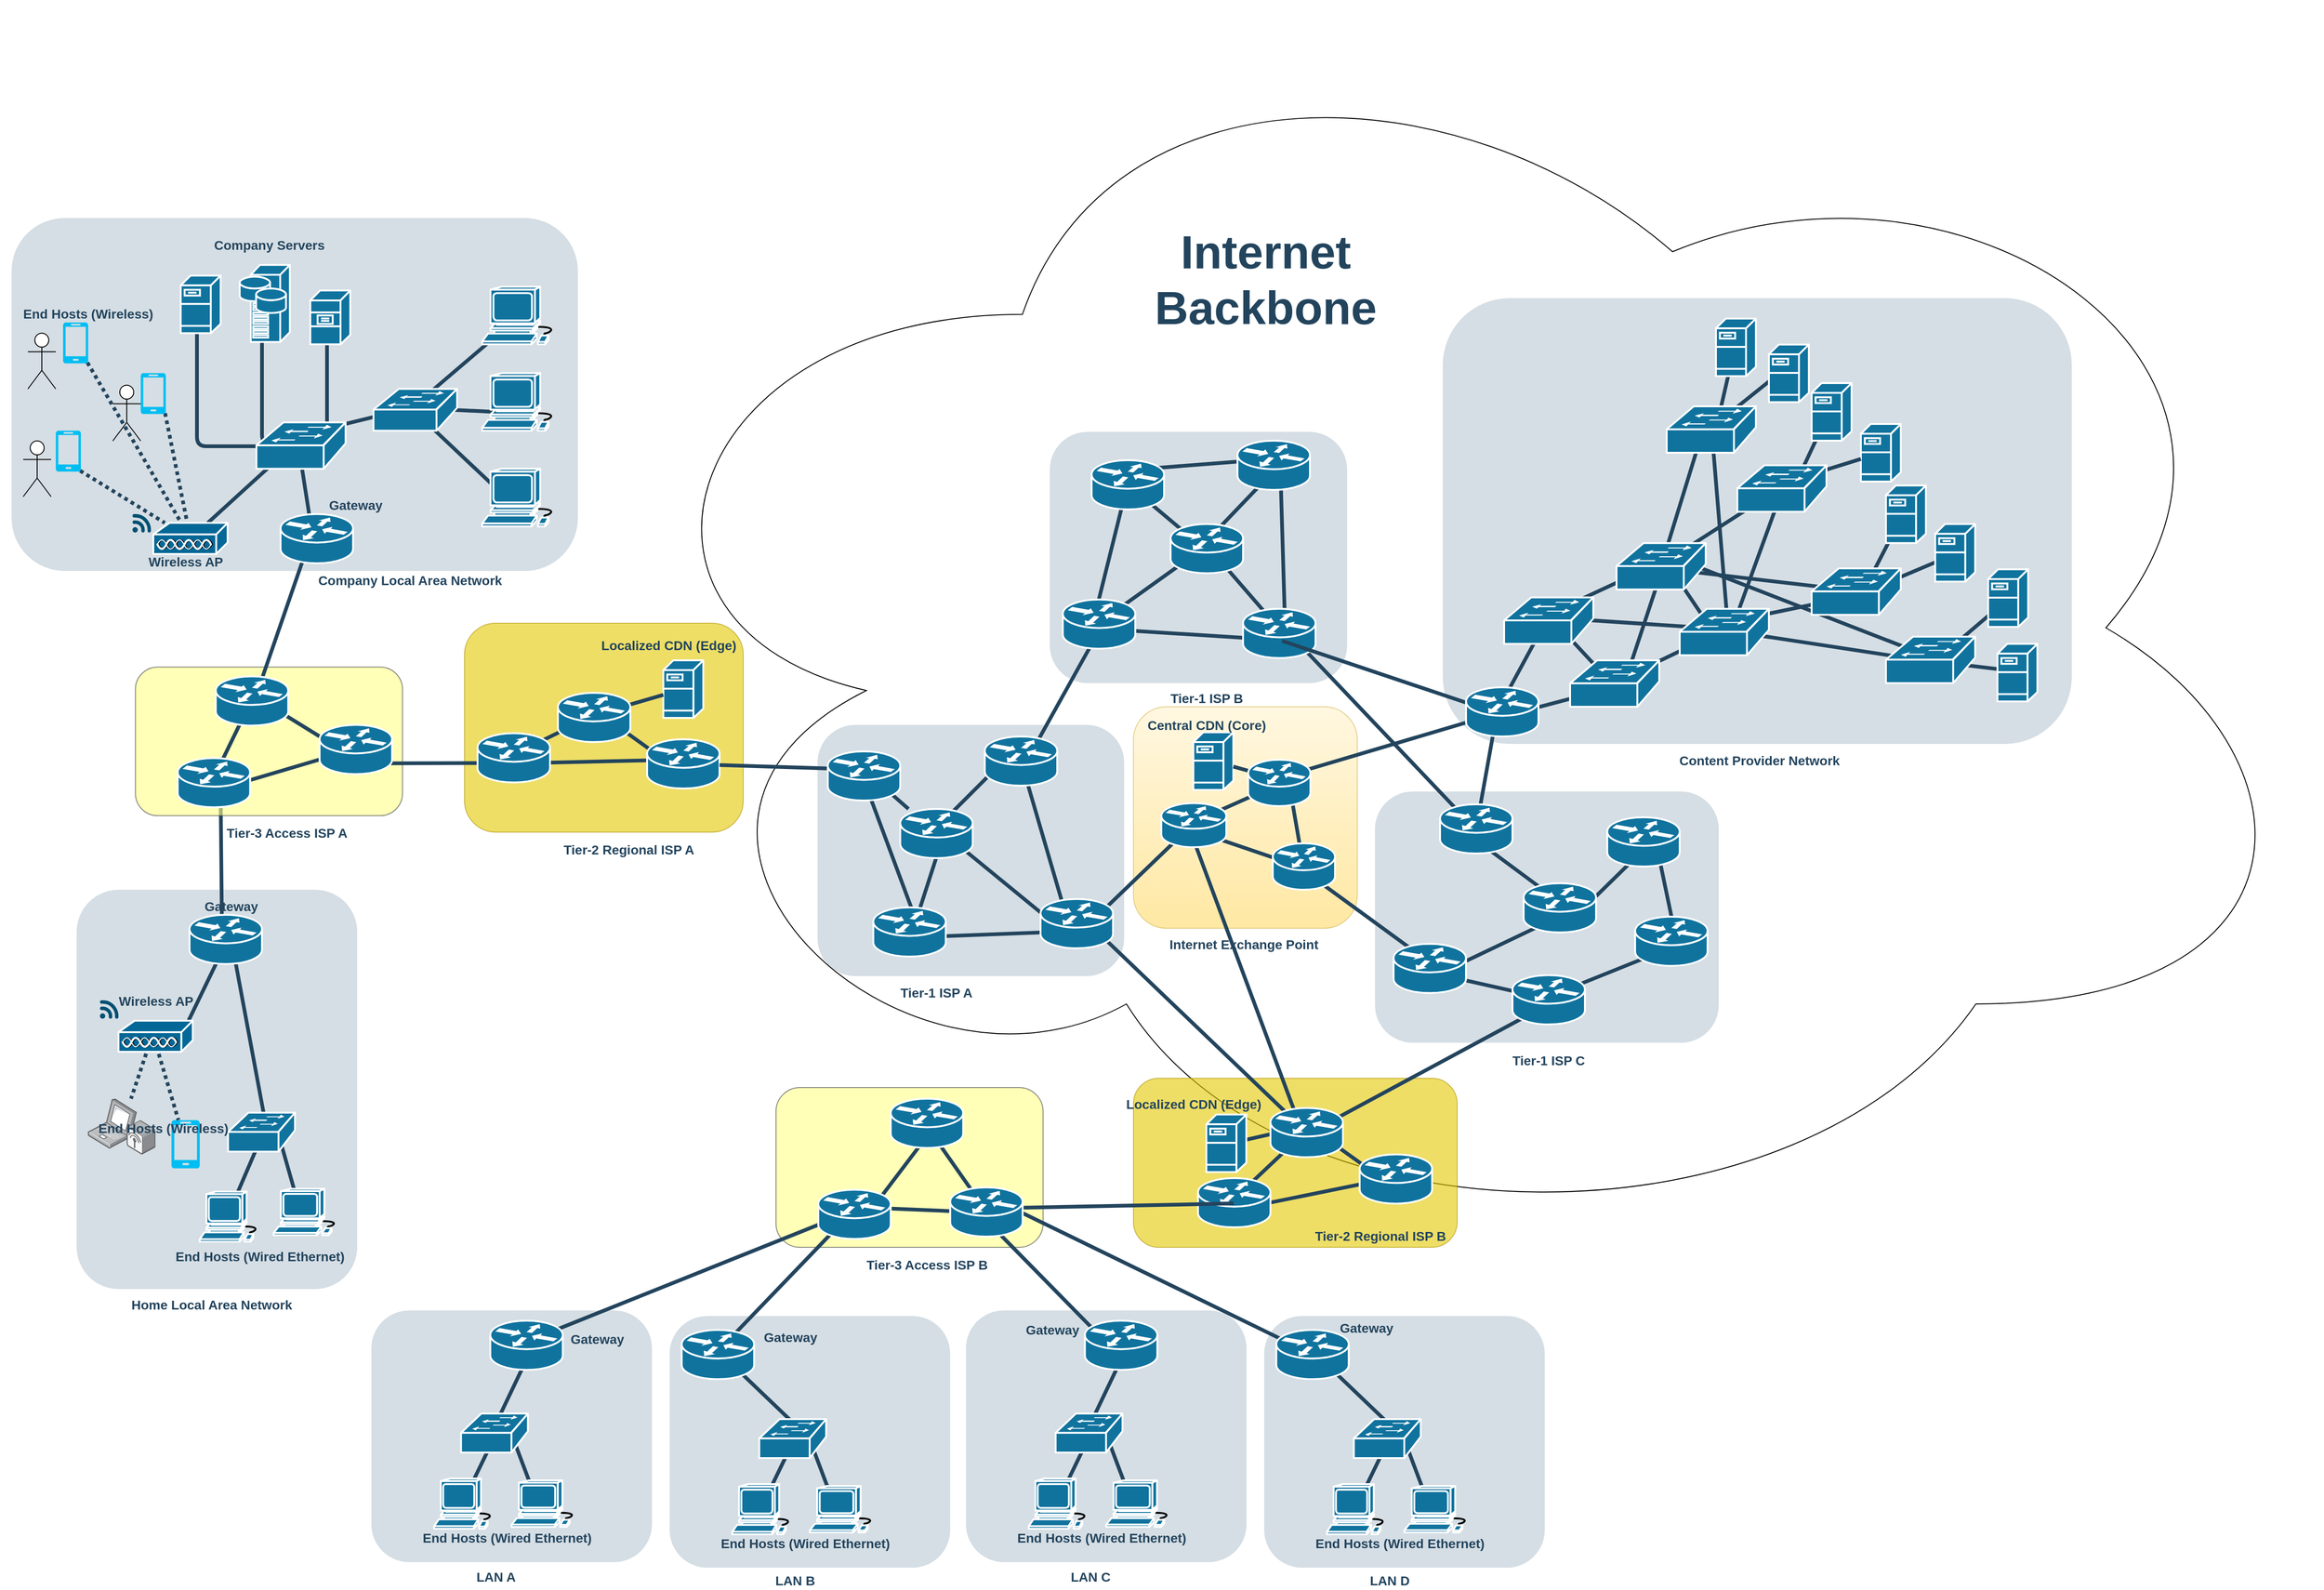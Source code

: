 <mxfile version="28.2.8">
  <diagram id="6a731a19-8d31-9384-78a2-239565b7b9f0" name="Page-1">
    <mxGraphModel dx="3996" dy="2833" grid="1" gridSize="10" guides="1" tooltips="1" connect="1" arrows="1" fold="1" page="1" pageScale="1" pageWidth="827" pageHeight="1169" background="none" math="0" shadow="0">
      <root>
        <mxCell id="0" />
        <mxCell id="1" parent="0" />
        <mxCell id="8mqi0Wb3uONjZXPuttcm-2519" value="" style="ellipse;shape=cloud;whiteSpace=wrap;html=1;" vertex="1" parent="1">
          <mxGeometry x="414" y="-260" width="1866" height="1350" as="geometry" />
        </mxCell>
        <mxCell id="8mqi0Wb3uONjZXPuttcm-2292" value="" style="rounded=1;whiteSpace=wrap;html=1;strokeColor=none;fillColor=#BAC8D3;fontSize=24;fontColor=#23445D;align=center;opacity=60;" vertex="1" parent="1">
          <mxGeometry x="660" y="519.5" width="330" height="270.5" as="geometry" />
        </mxCell>
        <mxCell id="2086" value="" style="rounded=1;whiteSpace=wrap;html=1;strokeColor=#B09500;fillColor=#e3c800;fontSize=24;fontColor=#000000;align=center;opacity=60;" parent="1" vertex="1">
          <mxGeometry x="280" y="410" width="300" height="225" as="geometry" />
        </mxCell>
        <mxCell id="2093" value="" style="rounded=1;whiteSpace=wrap;html=1;strokeColor=none;fillColor=#BAC8D3;fontSize=24;fontColor=#23445D;align=center;opacity=60;" parent="1" vertex="1">
          <mxGeometry x="-137.5" y="697" width="302" height="430" as="geometry" />
        </mxCell>
        <mxCell id="2095" value="" style="rounded=1;whiteSpace=wrap;html=1;strokeColor=none;fillColor=#BAC8D3;fontSize=24;fontColor=#23445D;align=center;opacity=60;" parent="1" vertex="1">
          <mxGeometry x="-207.5" y="-26.25" width="609.5" height="380" as="geometry" />
        </mxCell>
        <mxCell id="2158" value="" style="edgeStyle=elbowEdgeStyle;elbow=horizontal;endArrow=none;html=1;strokeColor=#23445D;endFill=0;strokeWidth=4;rounded=1;exitX=0.446;exitY=0.556;exitDx=0;exitDy=0;exitPerimeter=0;" parent="1" target="2099" edge="1" source="2107">
          <mxGeometry width="100" height="100" relative="1" as="geometry">
            <mxPoint x="99" y="163.75" as="sourcePoint" />
            <mxPoint x="99.333" y="110.694" as="targetPoint" />
            <Array as="points">
              <mxPoint x="132" y="133.75" />
            </Array>
          </mxGeometry>
        </mxCell>
        <mxCell id="2159" value="" style="edgeStyle=elbowEdgeStyle;elbow=horizontal;endArrow=none;html=1;strokeColor=#23445D;endFill=0;strokeWidth=4;rounded=1;exitX=0.404;exitY=0.468;exitDx=0;exitDy=0;exitPerimeter=0;" parent="1" target="2100" edge="1" source="2107">
          <mxGeometry width="100" height="100" relative="1" as="geometry">
            <mxPoint x="29" y="163.75" as="sourcePoint" />
            <mxPoint x="28.806" y="110.694" as="targetPoint" />
            <Array as="points">
              <mxPoint x="62" y="183.75" />
            </Array>
          </mxGeometry>
        </mxCell>
        <mxCell id="2160" value="" style="edgeStyle=elbowEdgeStyle;elbow=horizontal;endArrow=none;html=1;strokeColor=#23445D;endFill=0;strokeWidth=4;rounded=1;exitX=0.472;exitY=0.514;exitDx=0;exitDy=0;exitPerimeter=0;entryX=1;entryY=0.5;entryDx=0;entryDy=0;entryPerimeter=0;" parent="1" target="2097" edge="1" source="2107">
          <mxGeometry width="100" height="100" relative="1" as="geometry">
            <mxPoint x="-39" y="163.75" as="sourcePoint" />
            <mxPoint x="-39.194" y="110.694" as="targetPoint" />
            <Array as="points">
              <mxPoint x="-8" y="143.75" />
            </Array>
          </mxGeometry>
        </mxCell>
        <mxCell id="2172" style="edgeStyle=none;rounded=1;html=1;strokeColor=#23445D;endArrow=none;endFill=0;strokeWidth=4;entryX=0.449;entryY=0.544;entryDx=0;entryDy=0;entryPerimeter=0;exitX=0.592;exitY=0.593;exitDx=0;exitDy=0;exitPerimeter=0;" parent="1" source="8mqi0Wb3uONjZXPuttcm-2573" target="8mqi0Wb3uONjZXPuttcm-2258" edge="1">
          <mxGeometry relative="1" as="geometry">
            <mxPoint x="320" y="580" as="sourcePoint" />
            <mxPoint x="235" y="554.953" as="targetPoint" />
          </mxGeometry>
        </mxCell>
        <mxCell id="2201" style="rounded=1;html=1;strokeColor=#23445D;endArrow=none;endFill=0;strokeWidth=4;exitX=0.474;exitY=0.486;exitDx=0;exitDy=0;exitPerimeter=0;entryX=0.651;entryY=0.505;entryDx=0;entryDy=0;entryPerimeter=0;" parent="1" source="2133" target="2135" edge="1">
          <mxGeometry relative="1" as="geometry" />
        </mxCell>
        <mxCell id="2226" value="&lt;font color=&quot;#23445d&quot;&gt;Company Local Area Network&lt;/font&gt;" style="rounded=1;whiteSpace=wrap;html=1;strokeColor=none;fillColor=none;fontSize=14;fontColor=#742B21;align=center;fontStyle=1" parent="1" vertex="1">
          <mxGeometry x="109" y="354.75" width="225" height="19" as="geometry" />
        </mxCell>
        <mxCell id="2233" value="Home Local Area Network" style="rounded=1;whiteSpace=wrap;html=1;strokeColor=none;fillColor=none;fontSize=14;fontColor=#23445D;align=center;fontStyle=1" parent="1" vertex="1">
          <mxGeometry x="-90.5" y="1134" width="196" height="19" as="geometry" />
        </mxCell>
        <mxCell id="2257" style="edgeStyle=orthogonalEdgeStyle;curved=1;rounded=0;jumpStyle=none;html=1;exitX=0.75;exitY=0;entryX=0.75;entryY=0;shadow=0;labelBackgroundColor=#ffffff;startArrow=none;startFill=0;endArrow=none;endFill=0;endSize=10;jettySize=auto;orthogonalLoop=1;strokeColor=#23445D;strokeWidth=2;fillColor=#F08705;fontFamily=Helvetica;fontSize=25;fontColor=#23445D;align=left;" parent="1" edge="1">
          <mxGeometry relative="1" as="geometry">
            <mxPoint x="813.75" y="434" as="sourcePoint" />
            <mxPoint x="813.75" y="434" as="targetPoint" />
          </mxGeometry>
        </mxCell>
        <mxCell id="8mqi0Wb3uONjZXPuttcm-2264" style="rounded=1;html=1;entryX=1;entryY=0.67;entryPerimeter=0;strokeColor=#23445D;endArrow=none;endFill=0;strokeWidth=4;entryDx=0;entryDy=0;" edge="1" parent="1">
          <mxGeometry relative="1" as="geometry">
            <mxPoint x="23.5" y="754" as="sourcePoint" />
            <mxPoint x="-22.5" y="849.21" as="targetPoint" />
          </mxGeometry>
        </mxCell>
        <mxCell id="8mqi0Wb3uONjZXPuttcm-2265" value="" style="points=[[0.005,0.09,0],[0.08,0,0],[0.76,0.25,0],[1,0.92,0],[0.91,0.995,0],[0.57,0.995,0],[0.045,0.955,0],[0.005,0.43,0]];verticalLabelPosition=bottom;sketch=0;html=1;verticalAlign=top;aspect=fixed;align=center;pointerEvents=1;shape=mxgraph.cisco19.3g_4g_indicator;fillColor=#005073;strokeColor=none;" vertex="1" parent="1">
          <mxGeometry x="-112.5" y="816" width="20" height="20" as="geometry" />
        </mxCell>
        <mxCell id="8mqi0Wb3uONjZXPuttcm-2266" value="" style="image;points=[];aspect=fixed;html=1;align=center;shadow=0;dashed=0;image=img/lib/allied_telesis/wireless/Laptop_Wireless.svg;" vertex="1" parent="1">
          <mxGeometry x="-125.5" y="922" width="72.92" height="60" as="geometry" />
        </mxCell>
        <mxCell id="8mqi0Wb3uONjZXPuttcm-2270" value="" style="verticalLabelPosition=bottom;html=1;verticalAlign=top;align=center;strokeColor=none;fillColor=#00BEF2;shape=mxgraph.azure.mobile;pointerEvents=1;" vertex="1" parent="1">
          <mxGeometry x="-35.5" y="945" width="30.5" height="52" as="geometry" />
        </mxCell>
        <mxCell id="8mqi0Wb3uONjZXPuttcm-2271" style="rounded=1;html=1;entryX=0.548;entryY=0.163;entryPerimeter=0;strokeColor=#23445D;endArrow=none;endFill=0;strokeWidth=4;entryDx=0;entryDy=0;exitX=0.581;exitY=0.538;exitDx=0;exitDy=0;exitPerimeter=0;" edge="1" parent="1" source="8mqi0Wb3uONjZXPuttcm-2258" target="8mqi0Wb3uONjZXPuttcm-2268">
          <mxGeometry relative="1" as="geometry">
            <mxPoint x="97.5" y="851" as="sourcePoint" />
            <mxPoint x="51.5" y="946" as="targetPoint" />
          </mxGeometry>
        </mxCell>
        <mxCell id="8mqi0Wb3uONjZXPuttcm-2272" style="rounded=1;html=1;strokeColor=#23445D;endArrow=none;endFill=0;strokeWidth=4;exitX=0.548;exitY=0.432;exitDx=0;exitDy=0;exitPerimeter=0;entryX=0.369;entryY=0.71;entryDx=0;entryDy=0;entryPerimeter=0;" edge="1" parent="1" source="8mqi0Wb3uONjZXPuttcm-2268" target="8mqi0Wb3uONjZXPuttcm-2267">
          <mxGeometry relative="1" as="geometry">
            <mxPoint x="10.0" y="979" as="sourcePoint" />
            <mxPoint x="-36.0" y="1074" as="targetPoint" />
          </mxGeometry>
        </mxCell>
        <mxCell id="8mqi0Wb3uONjZXPuttcm-2274" style="rounded=1;html=1;entryX=0.444;entryY=0.723;entryPerimeter=0;strokeColor=#23445D;endArrow=none;endFill=0;strokeWidth=4;entryDx=0;entryDy=0;exitX=0.729;exitY=0.411;exitDx=0;exitDy=0;exitPerimeter=0;" edge="1" parent="1" source="8mqi0Wb3uONjZXPuttcm-2268" target="8mqi0Wb3uONjZXPuttcm-2269">
          <mxGeometry relative="1" as="geometry">
            <mxPoint x="140.5" y="1007" as="sourcePoint" />
            <mxPoint x="94.5" y="1102" as="targetPoint" />
          </mxGeometry>
        </mxCell>
        <mxCell id="8mqi0Wb3uONjZXPuttcm-2267" value="" style="shape=mxgraph.cisco.computers_and_peripherals.workstation;html=1;dashed=0;fillColor=#10739E;strokeColor=#ffffff;strokeWidth=2;verticalLabelPosition=bottom;verticalAlign=top;fontFamily=Helvetica;fontSize=36;fontColor=#FFB366" vertex="1" parent="1">
          <mxGeometry x="-5.0" y="1022" width="67" height="54" as="geometry" />
        </mxCell>
        <mxCell id="8mqi0Wb3uONjZXPuttcm-2269" value="" style="shape=mxgraph.cisco.computers_and_peripherals.workstation;html=1;dashed=0;fillColor=#10739E;strokeColor=#ffffff;strokeWidth=2;verticalLabelPosition=bottom;verticalAlign=top;fontFamily=Helvetica;fontSize=36;fontColor=#FFB366" vertex="1" parent="1">
          <mxGeometry x="74.5" y="1019" width="72.5" height="50" as="geometry" />
        </mxCell>
        <mxCell id="8mqi0Wb3uONjZXPuttcm-2268" value="" style="shape=mxgraph.cisco.switches.workgroup_switch;html=1;dashed=0;fillColor=#10739E;strokeColor=#ffffff;strokeWidth=2;verticalLabelPosition=bottom;verticalAlign=top;fontFamily=Helvetica;fontSize=36;fontColor=#FFB366" vertex="1" parent="1">
          <mxGeometry x="25.5" y="937" width="72" height="42" as="geometry" />
        </mxCell>
        <mxCell id="8mqi0Wb3uONjZXPuttcm-2258" value="" style="shape=mxgraph.cisco.routers.router;html=1;dashed=0;fillColor=#10739E;strokeColor=#ffffff;strokeWidth=2;verticalLabelPosition=bottom;verticalAlign=top;fontFamily=Helvetica;fontSize=36;fontColor=#FFB366" vertex="1" parent="1">
          <mxGeometry x="-16.0" y="724" width="78" height="53" as="geometry" />
        </mxCell>
        <mxCell id="8mqi0Wb3uONjZXPuttcm-2275" style="rounded=1;html=1;strokeColor=#23445D;endArrow=none;endFill=0;strokeWidth=4;exitX=0.483;exitY=0.695;exitDx=0;exitDy=0;exitPerimeter=0;curved=0;dashed=1;dashPattern=1 1;" edge="1" parent="1" target="8mqi0Wb3uONjZXPuttcm-2266">
          <mxGeometry relative="1" as="geometry">
            <mxPoint x="-55.071" y="850.785" as="sourcePoint" />
            <mxPoint x="89.5" y="1088" as="targetPoint" />
          </mxGeometry>
        </mxCell>
        <mxCell id="8mqi0Wb3uONjZXPuttcm-2276" style="rounded=1;html=1;strokeColor=#23445D;endArrow=none;endFill=0;strokeWidth=4;exitX=0.469;exitY=0.695;exitDx=0;exitDy=0;exitPerimeter=0;curved=0;dashed=1;dashPattern=1 1;" edge="1" parent="1" target="8mqi0Wb3uONjZXPuttcm-2270">
          <mxGeometry relative="1" as="geometry">
            <mxPoint x="-55.953" y="850.785" as="sourcePoint" />
            <mxPoint x="-45.5" y="960" as="targetPoint" />
          </mxGeometry>
        </mxCell>
        <mxCell id="8mqi0Wb3uONjZXPuttcm-2277" value="Gateway" style="rounded=1;whiteSpace=wrap;html=1;strokeColor=none;fillColor=none;fontSize=14;fontColor=#23445D;align=center;fontStyle=1" vertex="1" parent="1">
          <mxGeometry x="-30.5" y="705" width="118" height="19" as="geometry" />
        </mxCell>
        <mxCell id="8mqi0Wb3uONjZXPuttcm-2278" value="End Hosts (Wired Ethernet)" style="rounded=1;whiteSpace=wrap;html=1;strokeColor=none;fillColor=none;fontSize=14;fontColor=#23445D;align=center;fontStyle=1" vertex="1" parent="1">
          <mxGeometry x="-35.5" y="1082" width="190" height="19" as="geometry" />
        </mxCell>
        <mxCell id="8mqi0Wb3uONjZXPuttcm-2279" value="Wireless AP" style="rounded=1;whiteSpace=wrap;html=1;strokeColor=none;fillColor=none;fontSize=14;fontColor=#23445D;align=center;fontStyle=1" vertex="1" parent="1">
          <mxGeometry x="-147.5" y="807" width="190" height="19" as="geometry" />
        </mxCell>
        <mxCell id="8mqi0Wb3uONjZXPuttcm-2280" value="End Hosts (Wireless)" style="rounded=1;whiteSpace=wrap;html=1;strokeColor=none;fillColor=none;fontSize=14;fontColor=#23445D;align=center;fontStyle=1" vertex="1" parent="1">
          <mxGeometry x="-139.42" y="944" width="190" height="19" as="geometry" />
        </mxCell>
        <mxCell id="8mqi0Wb3uONjZXPuttcm-2281" value="" style="shape=mxgraph.cisco.misc.access_point;html=1;pointerEvents=1;dashed=0;fillColor=#036897;strokeColor=#ffffff;strokeWidth=2;verticalLabelPosition=bottom;verticalAlign=top;align=center;outlineConnect=0;" vertex="1" parent="1">
          <mxGeometry x="-92.5" y="838" width="80" height="34" as="geometry" />
        </mxCell>
        <mxCell id="8mqi0Wb3uONjZXPuttcm-2285" value="Tier-2 Regional ISP A" style="rounded=1;whiteSpace=wrap;html=1;strokeColor=none;fillColor=none;fontSize=14;fontColor=#23445D;align=center;fontStyle=1" vertex="1" parent="1">
          <mxGeometry x="359" y="644" width="196" height="19" as="geometry" />
        </mxCell>
        <mxCell id="8mqi0Wb3uONjZXPuttcm-2289" style="edgeStyle=none;rounded=1;html=1;strokeColor=#23445D;endArrow=none;endFill=0;strokeWidth=4;entryX=0.484;entryY=0.443;entryDx=0;entryDy=0;entryPerimeter=0;exitX=0.503;exitY=0.453;exitDx=0;exitDy=0;exitPerimeter=0;" edge="1" parent="1" source="8mqi0Wb3uONjZXPuttcm-2287" target="8mqi0Wb3uONjZXPuttcm-2284">
          <mxGeometry relative="1" as="geometry">
            <mxPoint x="526.5" y="655" as="sourcePoint" />
            <mxPoint x="441.5" y="774" as="targetPoint" />
          </mxGeometry>
        </mxCell>
        <mxCell id="8mqi0Wb3uONjZXPuttcm-2290" style="edgeStyle=none;rounded=1;html=1;strokeColor=#23445D;endArrow=none;endFill=0;strokeWidth=4;entryX=0.474;entryY=0.665;entryDx=0;entryDy=0;entryPerimeter=0;exitX=0.744;exitY=0.594;exitDx=0;exitDy=0;exitPerimeter=0;" edge="1" parent="1" source="8mqi0Wb3uONjZXPuttcm-2287" target="8mqi0Wb3uONjZXPuttcm-2288">
          <mxGeometry relative="1" as="geometry">
            <mxPoint x="566.5" y="705" as="sourcePoint" />
            <mxPoint x="481.5" y="824" as="targetPoint" />
          </mxGeometry>
        </mxCell>
        <mxCell id="8mqi0Wb3uONjZXPuttcm-2291" style="edgeStyle=none;rounded=1;html=1;strokeColor=#23445D;endArrow=none;endFill=0;strokeWidth=4;entryX=0.628;entryY=0.608;entryDx=0;entryDy=0;entryPerimeter=0;exitX=0.683;exitY=0.406;exitDx=0;exitDy=0;exitPerimeter=0;" edge="1" parent="1" source="8mqi0Wb3uONjZXPuttcm-2288" target="8mqi0Wb3uONjZXPuttcm-2284">
          <mxGeometry relative="1" as="geometry">
            <mxPoint x="616.5" y="735" as="sourcePoint" />
            <mxPoint x="531.5" y="854" as="targetPoint" />
          </mxGeometry>
        </mxCell>
        <mxCell id="8mqi0Wb3uONjZXPuttcm-2288" value="" style="shape=mxgraph.cisco.routers.router;html=1;dashed=0;fillColor=#10739E;strokeColor=#ffffff;strokeWidth=2;verticalLabelPosition=bottom;verticalAlign=top;fontFamily=Helvetica;fontSize=36;fontColor=#FFB366" vertex="1" parent="1">
          <mxGeometry x="476.5" y="535" width="78" height="53" as="geometry" />
        </mxCell>
        <mxCell id="8mqi0Wb3uONjZXPuttcm-2293" value="" style="rounded=1;whiteSpace=wrap;html=1;strokeColor=none;fillColor=#BAC8D3;fontSize=24;fontColor=#23445D;align=center;opacity=60;" vertex="1" parent="1">
          <mxGeometry x="1260" y="591.25" width="370" height="270.5" as="geometry" />
        </mxCell>
        <mxCell id="8mqi0Wb3uONjZXPuttcm-2294" value="" style="rounded=1;whiteSpace=wrap;html=1;strokeColor=none;fillColor=#BAC8D3;fontSize=24;fontColor=#23445D;align=center;opacity=60;" vertex="1" parent="1">
          <mxGeometry x="910" y="204" width="320" height="270.5" as="geometry" />
        </mxCell>
        <mxCell id="8mqi0Wb3uONjZXPuttcm-2302" value="" style="rounded=1;whiteSpace=wrap;html=1;strokeColor=#d6b656;fillColor=#fff2cc;fontSize=24;align=center;opacity=60;gradientColor=#ffd966;" vertex="1" parent="1">
          <mxGeometry x="1000" y="500" width="241" height="238.5" as="geometry" />
        </mxCell>
        <mxCell id="8mqi0Wb3uONjZXPuttcm-2305" style="rounded=1;html=1;strokeColor=#23445D;endArrow=none;endFill=0;strokeWidth=4;exitX=0.603;exitY=0.509;exitDx=0;exitDy=0;exitPerimeter=0;" edge="1" parent="1" source="2133" target="8mqi0Wb3uONjZXPuttcm-2297">
          <mxGeometry relative="1" as="geometry">
            <mxPoint x="710" y="690" as="sourcePoint" />
            <mxPoint x="766" y="756" as="targetPoint" />
          </mxGeometry>
        </mxCell>
        <mxCell id="8mqi0Wb3uONjZXPuttcm-2306" style="rounded=1;html=1;strokeColor=#23445D;endArrow=none;endFill=0;strokeWidth=4;exitX=0.615;exitY=0.453;exitDx=0;exitDy=0;exitPerimeter=0;entryX=0.506;entryY=0.646;entryDx=0;entryDy=0;entryPerimeter=0;" edge="1" parent="1" source="8mqi0Wb3uONjZXPuttcm-2297" target="2135">
          <mxGeometry relative="1" as="geometry">
            <mxPoint x="830" y="700" as="sourcePoint" />
            <mxPoint x="886" y="766" as="targetPoint" />
          </mxGeometry>
        </mxCell>
        <mxCell id="8mqi0Wb3uONjZXPuttcm-2307" style="rounded=1;html=1;strokeColor=#23445D;endArrow=none;endFill=0;strokeWidth=4;exitX=0.647;exitY=0.547;exitDx=0;exitDy=0;exitPerimeter=0;entryX=0.314;entryY=0.651;entryDx=0;entryDy=0;entryPerimeter=0;" edge="1" parent="1" source="8mqi0Wb3uONjZXPuttcm-2297" target="8mqi0Wb3uONjZXPuttcm-2298">
          <mxGeometry relative="1" as="geometry">
            <mxPoint x="820" y="760" as="sourcePoint" />
            <mxPoint x="876" y="826" as="targetPoint" />
          </mxGeometry>
        </mxCell>
        <mxCell id="8mqi0Wb3uONjZXPuttcm-2308" style="rounded=1;html=1;strokeColor=#23445D;endArrow=none;endFill=0;strokeWidth=4;exitX=0.715;exitY=0.599;exitDx=0;exitDy=0;exitPerimeter=0;entryX=0.506;entryY=0.651;entryDx=0;entryDy=0;entryPerimeter=0;" edge="1" parent="1" source="2135" target="8mqi0Wb3uONjZXPuttcm-2298">
          <mxGeometry relative="1" as="geometry">
            <mxPoint x="830" y="770" as="sourcePoint" />
            <mxPoint x="886" y="836" as="targetPoint" />
          </mxGeometry>
        </mxCell>
        <mxCell id="8mqi0Wb3uONjZXPuttcm-2309" style="rounded=1;html=1;strokeColor=#23445D;endArrow=none;endFill=0;strokeWidth=4;entryX=0.41;entryY=0.627;entryDx=0;entryDy=0;entryPerimeter=0;" edge="1" parent="1" source="8mqi0Wb3uONjZXPuttcm-2299" target="8mqi0Wb3uONjZXPuttcm-2298">
          <mxGeometry relative="1" as="geometry">
            <mxPoint x="930" y="750" as="sourcePoint" />
            <mxPoint x="986" y="816" as="targetPoint" />
          </mxGeometry>
        </mxCell>
        <mxCell id="2135" value="" style="shape=mxgraph.cisco.routers.router;html=1;dashed=0;fillColor=#10739E;strokeColor=#ffffff;strokeWidth=2;verticalLabelPosition=bottom;verticalAlign=top;fontFamily=Helvetica;fontSize=36;fontColor=#FFB366" parent="1" vertex="1">
          <mxGeometry x="720" y="716" width="78" height="53" as="geometry" />
        </mxCell>
        <mxCell id="8mqi0Wb3uONjZXPuttcm-2312" style="rounded=1;html=1;strokeColor=#23445D;endArrow=none;endFill=0;strokeWidth=4;entryX=0.41;entryY=0.274;entryDx=0;entryDy=0;entryPerimeter=0;exitX=0.455;exitY=0.453;exitDx=0;exitDy=0;exitPerimeter=0;" edge="1" parent="1" source="8mqi0Wb3uONjZXPuttcm-2297" target="8mqi0Wb3uONjZXPuttcm-2299">
          <mxGeometry relative="1" as="geometry">
            <mxPoint x="900" y="670" as="sourcePoint" />
            <mxPoint x="945" y="825" as="targetPoint" />
          </mxGeometry>
        </mxCell>
        <mxCell id="8mqi0Wb3uONjZXPuttcm-2297" value="" style="shape=mxgraph.cisco.routers.router;html=1;dashed=0;fillColor=#10739E;strokeColor=#ffffff;strokeWidth=2;verticalLabelPosition=bottom;verticalAlign=top;fontFamily=Helvetica;fontSize=36;fontColor=#FFB366" vertex="1" parent="1">
          <mxGeometry x="749" y="610" width="78" height="53" as="geometry" />
        </mxCell>
        <mxCell id="8mqi0Wb3uONjZXPuttcm-2324" value="Tier-1 ISP A" style="rounded=1;whiteSpace=wrap;html=1;strokeColor=none;fillColor=none;fontSize=14;fontColor=#23445D;align=center;fontStyle=1" vertex="1" parent="1">
          <mxGeometry x="690" y="798.5" width="196" height="19" as="geometry" />
        </mxCell>
        <mxCell id="8mqi0Wb3uONjZXPuttcm-2326" value="Tier-1 ISP B" style="rounded=1;whiteSpace=wrap;html=1;strokeColor=none;fillColor=none;fontSize=14;fontColor=#23445D;align=center;fontStyle=1" vertex="1" parent="1">
          <mxGeometry x="981" y="481" width="196" height="19" as="geometry" />
        </mxCell>
        <mxCell id="8mqi0Wb3uONjZXPuttcm-2327" value="Tier-1 ISP C" style="rounded=1;whiteSpace=wrap;html=1;strokeColor=none;fillColor=none;fontSize=14;fontColor=#23445D;align=center;fontStyle=1" vertex="1" parent="1">
          <mxGeometry x="1349" y="871" width="196" height="19" as="geometry" />
        </mxCell>
        <mxCell id="8mqi0Wb3uONjZXPuttcm-2328" style="rounded=1;html=1;strokeColor=#23445D;endArrow=none;endFill=0;strokeWidth=4;entryX=0.52;entryY=0.584;entryDx=0;entryDy=0;entryPerimeter=0;exitX=0.554;exitY=0.556;exitDx=0;exitDy=0;exitPerimeter=0;" edge="1" parent="1" source="8mqi0Wb3uONjZXPuttcm-2299" target="8mqi0Wb3uONjZXPuttcm-2313">
          <mxGeometry relative="1" as="geometry">
            <mxPoint x="930" y="630" as="sourcePoint" />
            <mxPoint x="975" y="785" as="targetPoint" />
          </mxGeometry>
        </mxCell>
        <mxCell id="8mqi0Wb3uONjZXPuttcm-2329" style="rounded=1;html=1;strokeColor=#23445D;endArrow=none;endFill=0;strokeWidth=4;entryX=0.491;entryY=0.449;entryDx=0;entryDy=0;entryPerimeter=0;exitX=0.453;exitY=0.524;exitDx=0;exitDy=0;exitPerimeter=0;" edge="1" parent="1" source="8mqi0Wb3uONjZXPuttcm-2313" target="8mqi0Wb3uONjZXPuttcm-2315">
          <mxGeometry relative="1" as="geometry">
            <mxPoint x="1054" y="414.5" as="sourcePoint" />
            <mxPoint x="1099" y="569.5" as="targetPoint" />
          </mxGeometry>
        </mxCell>
        <mxCell id="8mqi0Wb3uONjZXPuttcm-2330" style="rounded=1;html=1;strokeColor=#23445D;endArrow=none;endFill=0;strokeWidth=4;entryX=0.412;entryY=0.504;entryDx=0;entryDy=0;entryPerimeter=0;exitX=0.474;exitY=0.614;exitDx=0;exitDy=0;exitPerimeter=0;" edge="1" parent="1" source="8mqi0Wb3uONjZXPuttcm-2314" target="8mqi0Wb3uONjZXPuttcm-2313">
          <mxGeometry relative="1" as="geometry">
            <mxPoint x="1104" y="354.5" as="sourcePoint" />
            <mxPoint x="1149" y="509.5" as="targetPoint" />
          </mxGeometry>
        </mxCell>
        <mxCell id="8mqi0Wb3uONjZXPuttcm-2331" style="rounded=1;html=1;strokeColor=#23445D;endArrow=none;endFill=0;strokeWidth=4;entryX=0.503;entryY=0.415;entryDx=0;entryDy=0;entryPerimeter=0;exitX=0.545;exitY=0.508;exitDx=0;exitDy=0;exitPerimeter=0;" edge="1" parent="1" source="8mqi0Wb3uONjZXPuttcm-2315" target="8mqi0Wb3uONjZXPuttcm-2317">
          <mxGeometry relative="1" as="geometry">
            <mxPoint x="1094" y="444.5" as="sourcePoint" />
            <mxPoint x="1139" y="599.5" as="targetPoint" />
          </mxGeometry>
        </mxCell>
        <mxCell id="8mqi0Wb3uONjZXPuttcm-2333" style="rounded=1;html=1;strokeColor=#23445D;endArrow=none;endFill=0;strokeWidth=4;entryX=0.489;entryY=0.634;entryDx=0;entryDy=0;entryPerimeter=0;exitX=0.628;exitY=0.604;exitDx=0;exitDy=0;exitPerimeter=0;" edge="1" parent="1" source="8mqi0Wb3uONjZXPuttcm-2313" target="8mqi0Wb3uONjZXPuttcm-2317">
          <mxGeometry relative="1" as="geometry">
            <mxPoint x="1174" y="374.5" as="sourcePoint" />
            <mxPoint x="1219" y="529.5" as="targetPoint" />
          </mxGeometry>
        </mxCell>
        <mxCell id="8mqi0Wb3uONjZXPuttcm-2334" style="rounded=1;html=1;strokeColor=#23445D;endArrow=none;endFill=0;strokeWidth=4;entryX=0.593;entryY=0.613;entryDx=0;entryDy=0;entryPerimeter=0;exitX=0.584;exitY=0.554;exitDx=0;exitDy=0;exitPerimeter=0;" edge="1" parent="1" source="8mqi0Wb3uONjZXPuttcm-2317" target="8mqi0Wb3uONjZXPuttcm-2316">
          <mxGeometry relative="1" as="geometry">
            <mxPoint x="1194" y="364.5" as="sourcePoint" />
            <mxPoint x="1239" y="519.5" as="targetPoint" />
          </mxGeometry>
        </mxCell>
        <mxCell id="8mqi0Wb3uONjZXPuttcm-2335" style="rounded=1;html=1;strokeColor=#23445D;endArrow=none;endFill=0;strokeWidth=4;entryX=0.445;entryY=0.374;entryDx=0;entryDy=0;entryPerimeter=0;" edge="1" parent="1" target="8mqi0Wb3uONjZXPuttcm-2316">
          <mxGeometry relative="1" as="geometry">
            <mxPoint x="1004" y="244.5" as="sourcePoint" />
            <mxPoint x="1049" y="399.5" as="targetPoint" />
          </mxGeometry>
        </mxCell>
        <mxCell id="8mqi0Wb3uONjZXPuttcm-2336" style="rounded=1;html=1;strokeColor=#23445D;endArrow=none;endFill=0;strokeWidth=4;entryX=0.437;entryY=0.468;entryDx=0;entryDy=0;entryPerimeter=0;exitX=0.582;exitY=0.594;exitDx=0;exitDy=0;exitPerimeter=0;" edge="1" parent="1" source="8mqi0Wb3uONjZXPuttcm-2314" target="8mqi0Wb3uONjZXPuttcm-2315">
          <mxGeometry relative="1" as="geometry">
            <mxPoint x="1114" y="404.5" as="sourcePoint" />
            <mxPoint x="1159" y="559.5" as="targetPoint" />
          </mxGeometry>
        </mxCell>
        <mxCell id="8mqi0Wb3uONjZXPuttcm-2337" style="rounded=1;html=1;strokeColor=#23445D;endArrow=none;endFill=0;strokeWidth=4;entryX=0.553;entryY=0.533;entryDx=0;entryDy=0;entryPerimeter=0;exitX=0.572;exitY=0.23;exitDx=0;exitDy=0;exitPerimeter=0;" edge="1" parent="1" source="8mqi0Wb3uONjZXPuttcm-2315" target="8mqi0Wb3uONjZXPuttcm-2316">
          <mxGeometry relative="1" as="geometry">
            <mxPoint x="1104" y="294.5" as="sourcePoint" />
            <mxPoint x="1149" y="449.5" as="targetPoint" />
          </mxGeometry>
        </mxCell>
        <mxCell id="8mqi0Wb3uONjZXPuttcm-2316" value="" style="shape=mxgraph.cisco.routers.router;html=1;dashed=0;fillColor=#10739E;strokeColor=#ffffff;strokeWidth=2;verticalLabelPosition=bottom;verticalAlign=top;fontFamily=Helvetica;fontSize=36;fontColor=#FFB366" vertex="1" parent="1">
          <mxGeometry x="1112" y="213.5" width="78" height="53" as="geometry" />
        </mxCell>
        <mxCell id="8mqi0Wb3uONjZXPuttcm-2315" value="" style="shape=mxgraph.cisco.routers.router;html=1;dashed=0;fillColor=#10739E;strokeColor=#ffffff;strokeWidth=2;verticalLabelPosition=bottom;verticalAlign=top;fontFamily=Helvetica;fontSize=36;fontColor=#FFB366" vertex="1" parent="1">
          <mxGeometry x="1040" y="303.25" width="78" height="53" as="geometry" />
        </mxCell>
        <mxCell id="8mqi0Wb3uONjZXPuttcm-2313" value="" style="shape=mxgraph.cisco.routers.router;html=1;dashed=0;fillColor=#10739E;strokeColor=#ffffff;strokeWidth=2;verticalLabelPosition=bottom;verticalAlign=top;fontFamily=Helvetica;fontSize=36;fontColor=#FFB366" vertex="1" parent="1">
          <mxGeometry x="924" y="384.5" width="78" height="53" as="geometry" />
        </mxCell>
        <mxCell id="8mqi0Wb3uONjZXPuttcm-2299" value="" style="shape=mxgraph.cisco.routers.router;html=1;dashed=0;fillColor=#10739E;strokeColor=#ffffff;strokeWidth=2;verticalLabelPosition=bottom;verticalAlign=top;fontFamily=Helvetica;fontSize=36;fontColor=#FFB366" vertex="1" parent="1">
          <mxGeometry x="840" y="532" width="78" height="53" as="geometry" />
        </mxCell>
        <mxCell id="8mqi0Wb3uONjZXPuttcm-2345" style="edgeStyle=none;rounded=1;html=1;strokeColor=#23445D;endArrow=none;endFill=0;strokeWidth=4;entryX=0.49;entryY=0.432;entryDx=0;entryDy=0;entryPerimeter=0;exitX=0.561;exitY=0.239;exitDx=0;exitDy=0;exitPerimeter=0;" edge="1" parent="1" source="2107" target="8mqi0Wb3uONjZXPuttcm-2339">
          <mxGeometry relative="1" as="geometry">
            <mxPoint x="363" y="363.75" as="sourcePoint" />
            <mxPoint x="222" y="411.75" as="targetPoint" />
          </mxGeometry>
        </mxCell>
        <mxCell id="8mqi0Wb3uONjZXPuttcm-2346" style="edgeStyle=none;rounded=1;html=1;strokeColor=#23445D;endArrow=none;endFill=0;strokeWidth=4;entryX=0.532;entryY=0.33;entryDx=0;entryDy=0;entryPerimeter=0;exitX=0.434;exitY=0.567;exitDx=0;exitDy=0;exitPerimeter=0;" edge="1" parent="1" source="2096" target="8mqi0Wb3uONjZXPuttcm-2339">
          <mxGeometry relative="1" as="geometry">
            <mxPoint x="413" y="123.75" as="sourcePoint" />
            <mxPoint x="272" y="171.75" as="targetPoint" />
          </mxGeometry>
        </mxCell>
        <mxCell id="8mqi0Wb3uONjZXPuttcm-2347" style="edgeStyle=none;rounded=1;html=1;strokeColor=#23445D;endArrow=none;endFill=0;strokeWidth=4;entryX=0.386;entryY=0.444;entryDx=0;entryDy=0;entryPerimeter=0;exitX=0.53;exitY=0.698;exitDx=0;exitDy=0;exitPerimeter=0;" edge="1" parent="1" source="8mqi0Wb3uONjZXPuttcm-2340" target="8mqi0Wb3uONjZXPuttcm-2339">
          <mxGeometry relative="1" as="geometry">
            <mxPoint x="433" y="193.75" as="sourcePoint" />
            <mxPoint x="292" y="241.75" as="targetPoint" />
          </mxGeometry>
        </mxCell>
        <mxCell id="8mqi0Wb3uONjZXPuttcm-2348" style="edgeStyle=none;rounded=1;html=1;strokeColor=#23445D;endArrow=none;endFill=0;strokeWidth=4;entryX=0.443;entryY=0.444;entryDx=0;entryDy=0;entryPerimeter=0;exitX=0.399;exitY=0.613;exitDx=0;exitDy=0;exitPerimeter=0;" edge="1" parent="1" source="8mqi0Wb3uONjZXPuttcm-2341" target="8mqi0Wb3uONjZXPuttcm-2339">
          <mxGeometry relative="1" as="geometry">
            <mxPoint x="403" y="293.75" as="sourcePoint" />
            <mxPoint x="262" y="341.75" as="targetPoint" />
          </mxGeometry>
        </mxCell>
        <mxCell id="8mqi0Wb3uONjZXPuttcm-2349" style="edgeStyle=none;rounded=1;html=1;strokeColor=#23445D;endArrow=none;endFill=0;strokeWidth=4;entryX=0.466;entryY=0.434;entryDx=0;entryDy=0;entryPerimeter=0;exitX=0.452;exitY=0.541;exitDx=0;exitDy=0;exitPerimeter=0;" edge="1" parent="1" source="8mqi0Wb3uONjZXPuttcm-2338" target="2107">
          <mxGeometry relative="1" as="geometry">
            <mxPoint x="273" y="273.75" as="sourcePoint" />
            <mxPoint x="132" y="321.75" as="targetPoint" />
          </mxGeometry>
        </mxCell>
        <mxCell id="2097" value="" style="shape=mxgraph.cisco.servers.fileserver;html=1;dashed=0;fillColor=#10739E;strokeColor=#ffffff;strokeWidth=2;verticalLabelPosition=bottom;verticalAlign=top;fontFamily=Helvetica;fontSize=36;fontColor=#FFB366" parent="1" vertex="1">
          <mxGeometry x="-25.5" y="35.75" width="43" height="62" as="geometry" />
        </mxCell>
        <mxCell id="2100" value="" style="shape=mxgraph.cisco.servers.storage_server;html=1;dashed=0;fillColor=#10739E;strokeColor=#ffffff;strokeWidth=2;verticalLabelPosition=bottom;verticalAlign=top;fontFamily=Helvetica;fontSize=36;fontColor=#FFB366" parent="1" vertex="1">
          <mxGeometry x="38" y="24.25" width="54" height="83" as="geometry" />
        </mxCell>
        <mxCell id="2099" value="" style="shape=mxgraph.cisco.servers.file_server;html=1;dashed=0;fillColor=#10739E;strokeColor=#ffffff;strokeWidth=2;verticalLabelPosition=bottom;verticalAlign=top;fontFamily=Helvetica;fontSize=36;fontColor=#FFB366" parent="1" vertex="1">
          <mxGeometry x="114" y="51.75" width="43" height="58" as="geometry" />
        </mxCell>
        <mxCell id="2096" value="" style="shape=mxgraph.cisco.computers_and_peripherals.workstation;html=1;dashed=0;fillColor=#10739E;strokeColor=#ffffff;strokeWidth=2;verticalLabelPosition=bottom;verticalAlign=top;fontFamily=Helvetica;fontSize=36;fontColor=#FFB366" parent="1" vertex="1">
          <mxGeometry x="299" y="47.75" width="83" height="62" as="geometry" />
        </mxCell>
        <mxCell id="8mqi0Wb3uONjZXPuttcm-2340" value="" style="shape=mxgraph.cisco.computers_and_peripherals.workstation;html=1;dashed=0;fillColor=#10739E;strokeColor=#ffffff;strokeWidth=2;verticalLabelPosition=bottom;verticalAlign=top;fontFamily=Helvetica;fontSize=36;fontColor=#FFB366" vertex="1" parent="1">
          <mxGeometry x="299" y="140.75" width="83" height="62" as="geometry" />
        </mxCell>
        <mxCell id="8mqi0Wb3uONjZXPuttcm-2341" value="" style="shape=mxgraph.cisco.computers_and_peripherals.workstation;html=1;dashed=0;fillColor=#10739E;strokeColor=#ffffff;strokeWidth=2;verticalLabelPosition=bottom;verticalAlign=top;fontFamily=Helvetica;fontSize=36;fontColor=#FFB366" vertex="1" parent="1">
          <mxGeometry x="299" y="243.75" width="83" height="62" as="geometry" />
        </mxCell>
        <mxCell id="8mqi0Wb3uONjZXPuttcm-2339" value="" style="shape=mxgraph.cisco.switches.workgroup_switch;html=1;dashed=0;fillColor=#10739E;strokeColor=#ffffff;strokeWidth=2;verticalLabelPosition=bottom;verticalAlign=top;fontFamily=Helvetica;fontSize=36;fontColor=#FFB366" vertex="1" parent="1">
          <mxGeometry x="182" y="157.75" width="90" height="45" as="geometry" />
        </mxCell>
        <mxCell id="8mqi0Wb3uONjZXPuttcm-2351" value="" style="shape=umlActor;verticalLabelPosition=bottom;verticalAlign=top;html=1;outlineConnect=0;" vertex="1" parent="1">
          <mxGeometry x="-195" y="213.75" width="30" height="60" as="geometry" />
        </mxCell>
        <mxCell id="8mqi0Wb3uONjZXPuttcm-2355" style="edgeStyle=none;rounded=1;html=1;strokeColor=#23445D;endArrow=none;endFill=0;strokeWidth=4;exitX=0.39;exitY=0.529;exitDx=0;exitDy=0;exitPerimeter=0;" edge="1" parent="1" source="2107" target="8mqi0Wb3uONjZXPuttcm-2352">
          <mxGeometry relative="1" as="geometry">
            <mxPoint x="68" y="458.75" as="sourcePoint" />
            <mxPoint x="52" y="353.75" as="targetPoint" />
          </mxGeometry>
        </mxCell>
        <mxCell id="8mqi0Wb3uONjZXPuttcm-2356" value="" style="points=[[0.005,0.09,0],[0.08,0,0],[0.76,0.25,0],[1,0.92,0],[0.91,0.995,0],[0.57,0.995,0],[0.045,0.955,0],[0.005,0.43,0]];verticalLabelPosition=bottom;sketch=0;html=1;verticalAlign=top;aspect=fixed;align=center;pointerEvents=1;shape=mxgraph.cisco19.3g_4g_indicator;fillColor=#005073;strokeColor=none;" vertex="1" parent="1">
          <mxGeometry x="-77.5" y="292.5" width="20" height="20" as="geometry" />
        </mxCell>
        <mxCell id="8mqi0Wb3uONjZXPuttcm-2358" value="" style="shape=umlActor;verticalLabelPosition=bottom;verticalAlign=top;html=1;outlineConnect=0;" vertex="1" parent="1">
          <mxGeometry x="-190" y="97.75" width="30" height="60" as="geometry" />
        </mxCell>
        <mxCell id="8mqi0Wb3uONjZXPuttcm-2363" value="" style="shape=umlActor;verticalLabelPosition=bottom;verticalAlign=top;html=1;outlineConnect=0;" vertex="1" parent="1">
          <mxGeometry x="-98.58" y="153.75" width="30" height="60" as="geometry" />
        </mxCell>
        <mxCell id="8mqi0Wb3uONjZXPuttcm-2368" style="rounded=1;html=1;strokeColor=#23445D;endArrow=none;endFill=0;strokeWidth=4;exitX=0.97;exitY=0.98;exitDx=0;exitDy=0;exitPerimeter=0;curved=0;dashed=1;dashPattern=1 1;" edge="1" parent="1" source="8mqi0Wb3uONjZXPuttcm-2357" target="8mqi0Wb3uONjZXPuttcm-2352">
          <mxGeometry relative="1" as="geometry">
            <mxPoint x="-74.571" y="263.75" as="sourcePoint" />
            <mxPoint x="-98" y="334.965" as="targetPoint" />
          </mxGeometry>
        </mxCell>
        <mxCell id="8mqi0Wb3uONjZXPuttcm-2369" style="rounded=1;html=1;strokeColor=#23445D;endArrow=none;endFill=0;strokeWidth=4;exitX=0.97;exitY=0.98;exitDx=0;exitDy=0;exitPerimeter=0;curved=0;dashed=1;dashPattern=1 1;" edge="1" parent="1" source="8mqi0Wb3uONjZXPuttcm-2361" target="8mqi0Wb3uONjZXPuttcm-2352">
          <mxGeometry relative="1" as="geometry">
            <mxPoint x="-4.571" y="273.75" as="sourcePoint" />
            <mxPoint x="-28" y="344.965" as="targetPoint" />
          </mxGeometry>
        </mxCell>
        <mxCell id="8mqi0Wb3uONjZXPuttcm-2370" style="rounded=1;html=1;strokeColor=#23445D;endArrow=none;endFill=0;strokeWidth=4;exitX=0.97;exitY=0.98;exitDx=0;exitDy=0;exitPerimeter=0;curved=0;dashed=1;dashPattern=1 1;" edge="1" parent="1" source="8mqi0Wb3uONjZXPuttcm-2359" target="8mqi0Wb3uONjZXPuttcm-2352">
          <mxGeometry relative="1" as="geometry">
            <mxPoint x="-124.571" y="173.75" as="sourcePoint" />
            <mxPoint x="-148" y="244.965" as="targetPoint" />
          </mxGeometry>
        </mxCell>
        <mxCell id="2107" value="" style="shape=mxgraph.cisco.switches.workgroup_switch;html=1;dashed=0;fillColor=#10739E;strokeColor=#ffffff;strokeWidth=2;verticalLabelPosition=bottom;verticalAlign=top;fontFamily=Helvetica;fontSize=36;fontColor=#FFB366" parent="1" vertex="1">
          <mxGeometry x="56" y="193.75" width="96" height="50" as="geometry" />
        </mxCell>
        <mxCell id="8mqi0Wb3uONjZXPuttcm-2352" value="" style="shape=mxgraph.cisco.misc.access_point;html=1;pointerEvents=1;dashed=0;fillColor=#036897;strokeColor=#ffffff;strokeWidth=2;verticalLabelPosition=bottom;verticalAlign=top;align=center;outlineConnect=0;" vertex="1" parent="1">
          <mxGeometry x="-55" y="302" width="80" height="34" as="geometry" />
        </mxCell>
        <mxCell id="8mqi0Wb3uONjZXPuttcm-2353" value="Wireless AP" style="rounded=1;whiteSpace=wrap;html=1;strokeColor=none;fillColor=none;fontSize=14;fontColor=#23445D;align=center;fontStyle=1" vertex="1" parent="1">
          <mxGeometry x="-115.5" y="334.75" width="190" height="19" as="geometry" />
        </mxCell>
        <mxCell id="8mqi0Wb3uONjZXPuttcm-2361" value="" style="verticalLabelPosition=bottom;html=1;verticalAlign=top;align=center;strokeColor=none;fillColor=#00BEF2;shape=mxgraph.azure.mobile;pointerEvents=1;" vertex="1" parent="1">
          <mxGeometry x="-68.58" y="140.75" width="27.08" height="44" as="geometry" />
        </mxCell>
        <mxCell id="8mqi0Wb3uONjZXPuttcm-2357" value="" style="verticalLabelPosition=bottom;html=1;verticalAlign=top;align=center;strokeColor=none;fillColor=#00BEF2;shape=mxgraph.azure.mobile;pointerEvents=1;" vertex="1" parent="1">
          <mxGeometry x="-160" y="202.75" width="27.08" height="44" as="geometry" />
        </mxCell>
        <mxCell id="8mqi0Wb3uONjZXPuttcm-2359" value="" style="verticalLabelPosition=bottom;html=1;verticalAlign=top;align=center;strokeColor=none;fillColor=#00BEF2;shape=mxgraph.azure.mobile;pointerEvents=1;" vertex="1" parent="1">
          <mxGeometry x="-152.16" y="86.25" width="27.08" height="44" as="geometry" />
        </mxCell>
        <mxCell id="8mqi0Wb3uONjZXPuttcm-2371" value="Gateway" style="rounded=1;whiteSpace=wrap;html=1;strokeColor=none;fillColor=none;fontSize=14;fontColor=#23445D;align=center;fontStyle=1" vertex="1" parent="1">
          <mxGeometry x="104" y="273.75" width="118" height="19" as="geometry" />
        </mxCell>
        <mxCell id="8mqi0Wb3uONjZXPuttcm-2372" value="End Hosts (Wireless)" style="rounded=1;whiteSpace=wrap;html=1;strokeColor=none;fillColor=none;fontSize=14;fontColor=#23445D;align=center;fontStyle=1" vertex="1" parent="1">
          <mxGeometry x="-220" y="67.25" width="190" height="19" as="geometry" />
        </mxCell>
        <mxCell id="8mqi0Wb3uONjZXPuttcm-2373" value="Company Servers" style="rounded=1;whiteSpace=wrap;html=1;strokeColor=none;fillColor=none;fontSize=14;fontColor=#23445D;align=center;fontStyle=1" vertex="1" parent="1">
          <mxGeometry x="-25.5" y="-6.25" width="190" height="19" as="geometry" />
        </mxCell>
        <mxCell id="8mqi0Wb3uONjZXPuttcm-2376" style="rounded=1;html=1;strokeColor=#23445D;endArrow=none;endFill=0;strokeWidth=4;entryX=0.628;entryY=0.485;entryDx=0;entryDy=0;entryPerimeter=0;exitX=0.57;exitY=0.633;exitDx=0;exitDy=0;exitPerimeter=0;" edge="1" parent="1" source="8mqi0Wb3uONjZXPuttcm-2318" target="8mqi0Wb3uONjZXPuttcm-2317">
          <mxGeometry relative="1" as="geometry">
            <mxPoint x="1306" y="648" as="sourcePoint" />
            <mxPoint x="1300" y="470" as="targetPoint" />
          </mxGeometry>
        </mxCell>
        <mxCell id="8mqi0Wb3uONjZXPuttcm-2378" style="rounded=1;html=1;strokeColor=#23445D;endArrow=none;endFill=0;strokeWidth=4;entryX=0.679;entryY=0.575;entryDx=0;entryDy=0;entryPerimeter=0;exitX=0.533;exitY=0.647;exitDx=0;exitDy=0;exitPerimeter=0;" edge="1" parent="1" source="8mqi0Wb3uONjZXPuttcm-2320" target="8mqi0Wb3uONjZXPuttcm-2319">
          <mxGeometry relative="1" as="geometry">
            <mxPoint x="1456" y="938" as="sourcePoint" />
            <mxPoint x="1450" y="760" as="targetPoint" />
          </mxGeometry>
        </mxCell>
        <mxCell id="8mqi0Wb3uONjZXPuttcm-2379" style="rounded=1;html=1;strokeColor=#23445D;endArrow=none;endFill=0;strokeWidth=4;entryX=0.57;entryY=0.602;entryDx=0;entryDy=0;entryPerimeter=0;exitX=0.559;exitY=0.504;exitDx=0;exitDy=0;exitPerimeter=0;" edge="1" parent="1" source="8mqi0Wb3uONjZXPuttcm-2321" target="8mqi0Wb3uONjZXPuttcm-2319">
          <mxGeometry relative="1" as="geometry">
            <mxPoint x="1396" y="1018" as="sourcePoint" />
            <mxPoint x="1390" y="840" as="targetPoint" />
          </mxGeometry>
        </mxCell>
        <mxCell id="8mqi0Wb3uONjZXPuttcm-2380" style="rounded=1;html=1;strokeColor=#23445D;endArrow=none;endFill=0;strokeWidth=4;entryX=0.606;entryY=0.561;entryDx=0;entryDy=0;entryPerimeter=0;exitX=0.614;exitY=0.369;exitDx=0;exitDy=0;exitPerimeter=0;" edge="1" parent="1" source="8mqi0Wb3uONjZXPuttcm-2321" target="8mqi0Wb3uONjZXPuttcm-2323">
          <mxGeometry relative="1" as="geometry">
            <mxPoint x="1476" y="988" as="sourcePoint" />
            <mxPoint x="1470" y="810" as="targetPoint" />
          </mxGeometry>
        </mxCell>
        <mxCell id="8mqi0Wb3uONjZXPuttcm-2381" style="rounded=1;html=1;strokeColor=#23445D;endArrow=none;endFill=0;strokeWidth=4;entryX=0.753;entryY=0.62;entryDx=0;entryDy=0;entryPerimeter=0;exitX=0.533;exitY=0.612;exitDx=0;exitDy=0;exitPerimeter=0;" edge="1" parent="1" source="8mqi0Wb3uONjZXPuttcm-2322" target="8mqi0Wb3uONjZXPuttcm-2320">
          <mxGeometry relative="1" as="geometry">
            <mxPoint x="1486" y="958" as="sourcePoint" />
            <mxPoint x="1480" y="780" as="targetPoint" />
          </mxGeometry>
        </mxCell>
        <mxCell id="8mqi0Wb3uONjZXPuttcm-2382" style="rounded=1;html=1;strokeColor=#23445D;endArrow=none;endFill=0;strokeWidth=4;entryX=0.679;entryY=0.558;entryDx=0;entryDy=0;entryPerimeter=0;exitX=0.551;exitY=0.345;exitDx=0;exitDy=0;exitPerimeter=0;" edge="1" parent="1" source="8mqi0Wb3uONjZXPuttcm-2323" target="8mqi0Wb3uONjZXPuttcm-2322">
          <mxGeometry relative="1" as="geometry">
            <mxPoint x="1576" y="898" as="sourcePoint" />
            <mxPoint x="1570" y="720" as="targetPoint" />
          </mxGeometry>
        </mxCell>
        <mxCell id="8mqi0Wb3uONjZXPuttcm-2383" style="rounded=1;html=1;strokeColor=#23445D;endArrow=none;endFill=0;strokeWidth=4;entryX=0.606;entryY=0.494;entryDx=0;entryDy=0;entryPerimeter=0;exitX=0.514;exitY=0.602;exitDx=0;exitDy=0;exitPerimeter=0;" edge="1" parent="1" source="8mqi0Wb3uONjZXPuttcm-2304" target="8mqi0Wb3uONjZXPuttcm-2319">
          <mxGeometry relative="1" as="geometry">
            <mxPoint x="1316" y="1038" as="sourcePoint" />
            <mxPoint x="1310" y="860" as="targetPoint" />
          </mxGeometry>
        </mxCell>
        <mxCell id="8mqi0Wb3uONjZXPuttcm-2384" style="rounded=1;html=1;strokeColor=#23445D;endArrow=none;endFill=0;strokeWidth=4;entryX=0.625;entryY=0.569;entryDx=0;entryDy=0;entryPerimeter=0;exitX=0.39;exitY=0.611;exitDx=0;exitDy=0;exitPerimeter=0;" edge="1" parent="1" source="8mqi0Wb3uONjZXPuttcm-2303" target="8mqi0Wb3uONjZXPuttcm-2298">
          <mxGeometry relative="1" as="geometry">
            <mxPoint x="836" y="1138" as="sourcePoint" />
            <mxPoint x="830" y="960" as="targetPoint" />
          </mxGeometry>
        </mxCell>
        <mxCell id="8mqi0Wb3uONjZXPuttcm-2377" style="rounded=1;html=1;strokeColor=#23445D;endArrow=none;endFill=0;strokeWidth=4;entryX=0.313;entryY=0.526;entryDx=0;entryDy=0;entryPerimeter=0;exitX=0.643;exitY=0.539;exitDx=0;exitDy=0;exitPerimeter=0;" edge="1" parent="1" source="8mqi0Wb3uONjZXPuttcm-2320" target="8mqi0Wb3uONjZXPuttcm-2318">
          <mxGeometry relative="1" as="geometry">
            <mxPoint x="1476" y="858" as="sourcePoint" />
            <mxPoint x="1470" y="680" as="targetPoint" />
          </mxGeometry>
        </mxCell>
        <mxCell id="8mqi0Wb3uONjZXPuttcm-2320" value="" style="shape=mxgraph.cisco.routers.router;html=1;dashed=0;fillColor=#10739E;strokeColor=#ffffff;strokeWidth=2;verticalLabelPosition=bottom;verticalAlign=top;fontFamily=Helvetica;fontSize=36;fontColor=#FFB366" vertex="1" parent="1">
          <mxGeometry x="1420" y="690" width="78" height="53" as="geometry" />
        </mxCell>
        <mxCell id="8mqi0Wb3uONjZXPuttcm-2322" value="" style="shape=mxgraph.cisco.routers.router;html=1;dashed=0;fillColor=#10739E;strokeColor=#ffffff;strokeWidth=2;verticalLabelPosition=bottom;verticalAlign=top;fontFamily=Helvetica;fontSize=36;fontColor=#FFB366" vertex="1" parent="1">
          <mxGeometry x="1510" y="619" width="78" height="53" as="geometry" />
        </mxCell>
        <mxCell id="8mqi0Wb3uONjZXPuttcm-2323" value="" style="shape=mxgraph.cisco.routers.router;html=1;dashed=0;fillColor=#10739E;strokeColor=#ffffff;strokeWidth=2;verticalLabelPosition=bottom;verticalAlign=top;fontFamily=Helvetica;fontSize=36;fontColor=#FFB366" vertex="1" parent="1">
          <mxGeometry x="1540" y="726" width="78" height="53" as="geometry" />
        </mxCell>
        <mxCell id="8mqi0Wb3uONjZXPuttcm-2319" value="" style="shape=mxgraph.cisco.routers.router;html=1;dashed=0;fillColor=#10739E;strokeColor=#ffffff;strokeWidth=2;verticalLabelPosition=bottom;verticalAlign=top;fontFamily=Helvetica;fontSize=36;fontColor=#FFB366" vertex="1" parent="1">
          <mxGeometry x="1280" y="755.25" width="78" height="53" as="geometry" />
        </mxCell>
        <mxCell id="8mqi0Wb3uONjZXPuttcm-2385" value="" style="rounded=1;whiteSpace=wrap;html=1;strokeColor=none;fillColor=#BAC8D3;fontSize=24;fontColor=#23445D;align=center;opacity=60;" vertex="1" parent="1">
          <mxGeometry x="1333" y="60" width="677" height="480" as="geometry" />
        </mxCell>
        <mxCell id="8mqi0Wb3uONjZXPuttcm-2317" value="" style="shape=mxgraph.cisco.routers.router;html=1;dashed=0;fillColor=#10739E;strokeColor=#ffffff;strokeWidth=2;verticalLabelPosition=bottom;verticalAlign=top;fontFamily=Helvetica;fontSize=36;fontColor=#FFB366" vertex="1" parent="1">
          <mxGeometry x="1118" y="394.5" width="78" height="53" as="geometry" />
        </mxCell>
        <mxCell id="8mqi0Wb3uONjZXPuttcm-2402" value="" style="shape=mxgraph.cisco.servers.fileserver;html=1;dashed=0;fillColor=#10739E;strokeColor=#ffffff;strokeWidth=2;verticalLabelPosition=bottom;verticalAlign=top;fontFamily=Helvetica;fontSize=36;fontColor=#FFB366" vertex="1" parent="1">
          <mxGeometry x="1783" y="195.5" width="43" height="62" as="geometry" />
        </mxCell>
        <mxCell id="8mqi0Wb3uONjZXPuttcm-2410" style="rounded=1;html=1;strokeColor=#23445D;endArrow=none;endFill=0;strokeWidth=4;entryX=0.625;entryY=0.549;entryDx=0;entryDy=0;entryPerimeter=0;exitX=0.562;exitY=0.544;exitDx=0;exitDy=0;exitPerimeter=0;" edge="1" parent="1" source="8mqi0Wb3uONjZXPuttcm-2388" target="8mqi0Wb3uONjZXPuttcm-2386">
          <mxGeometry relative="1" as="geometry">
            <mxPoint x="1657" y="649" as="sourcePoint" />
            <mxPoint x="1450" y="430" as="targetPoint" />
          </mxGeometry>
        </mxCell>
        <mxCell id="8mqi0Wb3uONjZXPuttcm-2411" style="rounded=1;html=1;strokeColor=#23445D;endArrow=none;endFill=0;strokeWidth=4;entryX=0.468;entryY=0.507;entryDx=0;entryDy=0;entryPerimeter=0;exitX=0.536;exitY=0.417;exitDx=0;exitDy=0;exitPerimeter=0;" edge="1" parent="1" source="8mqi0Wb3uONjZXPuttcm-2390" target="8mqi0Wb3uONjZXPuttcm-2388">
          <mxGeometry relative="1" as="geometry">
            <mxPoint x="1737" y="689" as="sourcePoint" />
            <mxPoint x="1530" y="470" as="targetPoint" />
          </mxGeometry>
        </mxCell>
        <mxCell id="8mqi0Wb3uONjZXPuttcm-2412" style="rounded=1;html=1;strokeColor=#23445D;endArrow=none;endFill=0;strokeWidth=4;entryX=0.469;entryY=0.39;entryDx=0;entryDy=0;entryPerimeter=0;exitX=0.392;exitY=0.505;exitDx=0;exitDy=0;exitPerimeter=0;" edge="1" parent="1" source="8mqi0Wb3uONjZXPuttcm-2389" target="8mqi0Wb3uONjZXPuttcm-2387">
          <mxGeometry relative="1" as="geometry">
            <mxPoint x="1817" y="689" as="sourcePoint" />
            <mxPoint x="1610" y="470" as="targetPoint" />
          </mxGeometry>
        </mxCell>
        <mxCell id="8mqi0Wb3uONjZXPuttcm-2413" style="rounded=1;html=1;strokeColor=#23445D;endArrow=none;endFill=0;strokeWidth=4;entryX=0.44;entryY=0.426;entryDx=0;entryDy=0;entryPerimeter=0;exitX=0.479;exitY=0.435;exitDx=0;exitDy=0;exitPerimeter=0;" edge="1" parent="1" source="8mqi0Wb3uONjZXPuttcm-2390" target="8mqi0Wb3uONjZXPuttcm-2387">
          <mxGeometry relative="1" as="geometry">
            <mxPoint x="1797" y="659" as="sourcePoint" />
            <mxPoint x="1590" y="440" as="targetPoint" />
          </mxGeometry>
        </mxCell>
        <mxCell id="8mqi0Wb3uONjZXPuttcm-2414" style="rounded=1;html=1;strokeColor=#23445D;endArrow=none;endFill=0;strokeWidth=4;entryX=0.6;entryY=0.544;entryDx=0;entryDy=0;entryPerimeter=0;exitX=0.525;exitY=0.487;exitDx=0;exitDy=0;exitPerimeter=0;" edge="1" parent="1" source="8mqi0Wb3uONjZXPuttcm-2389" target="8mqi0Wb3uONjZXPuttcm-2388">
          <mxGeometry relative="1" as="geometry">
            <mxPoint x="1857" y="659" as="sourcePoint" />
            <mxPoint x="1650" y="440" as="targetPoint" />
          </mxGeometry>
        </mxCell>
        <mxCell id="8mqi0Wb3uONjZXPuttcm-2415" style="rounded=1;html=1;strokeColor=#23445D;endArrow=none;endFill=0;strokeWidth=4;exitX=0.417;exitY=0.45;exitDx=0;exitDy=0;exitPerimeter=0;" edge="1" parent="1" source="8mqi0Wb3uONjZXPuttcm-2391" target="8mqi0Wb3uONjZXPuttcm-2389">
          <mxGeometry relative="1" as="geometry">
            <mxPoint x="1887" y="609" as="sourcePoint" />
            <mxPoint x="1680" y="390" as="targetPoint" />
          </mxGeometry>
        </mxCell>
        <mxCell id="8mqi0Wb3uONjZXPuttcm-2416" style="rounded=1;html=1;strokeColor=#23445D;endArrow=none;endFill=0;strokeWidth=4;entryX=0.525;entryY=0.432;entryDx=0;entryDy=0;entryPerimeter=0;exitX=0.525;exitY=0.435;exitDx=0;exitDy=0;exitPerimeter=0;" edge="1" parent="1" source="8mqi0Wb3uONjZXPuttcm-2392" target="8mqi0Wb3uONjZXPuttcm-2389">
          <mxGeometry relative="1" as="geometry">
            <mxPoint x="1947" y="559" as="sourcePoint" />
            <mxPoint x="1740" y="340" as="targetPoint" />
          </mxGeometry>
        </mxCell>
        <mxCell id="8mqi0Wb3uONjZXPuttcm-2417" style="rounded=1;html=1;strokeColor=#23445D;endArrow=none;endFill=0;strokeWidth=4;entryX=0.602;entryY=0.345;entryDx=0;entryDy=0;entryPerimeter=0;exitX=0.506;exitY=0.525;exitDx=0;exitDy=0;exitPerimeter=0;" edge="1" parent="1" source="8mqi0Wb3uONjZXPuttcm-2392" target="8mqi0Wb3uONjZXPuttcm-2390">
          <mxGeometry relative="1" as="geometry">
            <mxPoint x="1927" y="659" as="sourcePoint" />
            <mxPoint x="1720" y="440" as="targetPoint" />
          </mxGeometry>
        </mxCell>
        <mxCell id="8mqi0Wb3uONjZXPuttcm-2418" style="rounded=1;html=1;strokeColor=#23445D;endArrow=none;endFill=0;strokeWidth=4;entryX=0.527;entryY=0.29;entryDx=0;entryDy=0;entryPerimeter=0;exitX=0.515;exitY=0.578;exitDx=0;exitDy=0;exitPerimeter=0;" edge="1" parent="1" source="8mqi0Wb3uONjZXPuttcm-2393" target="8mqi0Wb3uONjZXPuttcm-2390">
          <mxGeometry relative="1" as="geometry">
            <mxPoint x="1887" y="649" as="sourcePoint" />
            <mxPoint x="1680" y="430" as="targetPoint" />
          </mxGeometry>
        </mxCell>
        <mxCell id="8mqi0Wb3uONjZXPuttcm-2419" style="rounded=1;html=1;strokeColor=#23445D;endArrow=none;endFill=0;strokeWidth=4;entryX=0.536;entryY=0.472;entryDx=0;entryDy=0;entryPerimeter=0;exitX=0.402;exitY=0.508;exitDx=0;exitDy=0;exitPerimeter=0;" edge="1" parent="1" source="8mqi0Wb3uONjZXPuttcm-2394" target="8mqi0Wb3uONjZXPuttcm-2390">
          <mxGeometry relative="1" as="geometry">
            <mxPoint x="2097" y="839" as="sourcePoint" />
            <mxPoint x="1890" y="620" as="targetPoint" />
          </mxGeometry>
        </mxCell>
        <mxCell id="8mqi0Wb3uONjZXPuttcm-2420" style="rounded=1;html=1;strokeColor=#23445D;endArrow=none;endFill=0;strokeWidth=4;entryX=0.496;entryY=0.541;entryDx=0;entryDy=0;entryPerimeter=0;exitX=0.506;exitY=0.487;exitDx=0;exitDy=0;exitPerimeter=0;" edge="1" parent="1" source="8mqi0Wb3uONjZXPuttcm-2393" target="8mqi0Wb3uONjZXPuttcm-2389">
          <mxGeometry relative="1" as="geometry">
            <mxPoint x="1897" y="549" as="sourcePoint" />
            <mxPoint x="1690" y="330" as="targetPoint" />
          </mxGeometry>
        </mxCell>
        <mxCell id="8mqi0Wb3uONjZXPuttcm-2421" style="rounded=1;html=1;strokeColor=#23445D;endArrow=none;endFill=0;strokeWidth=4;entryX=0.411;entryY=0.141;entryDx=0;entryDy=0;entryPerimeter=0;exitX=0.468;exitY=0.417;exitDx=0;exitDy=0;exitPerimeter=0;" edge="1" parent="1" source="8mqi0Wb3uONjZXPuttcm-2394" target="8mqi0Wb3uONjZXPuttcm-2389">
          <mxGeometry relative="1" as="geometry">
            <mxPoint x="1877" y="659" as="sourcePoint" />
            <mxPoint x="1670" y="440" as="targetPoint" />
          </mxGeometry>
        </mxCell>
        <mxCell id="8mqi0Wb3uONjZXPuttcm-2422" style="rounded=1;html=1;strokeColor=#23445D;endArrow=none;endFill=0;strokeWidth=4;entryX=0.536;entryY=0.29;entryDx=0;entryDy=0;entryPerimeter=0;exitX=0.502;exitY=0.45;exitDx=0;exitDy=0;exitPerimeter=0;" edge="1" parent="1" source="8mqi0Wb3uONjZXPuttcm-2391" target="8mqi0Wb3uONjZXPuttcm-2390">
          <mxGeometry relative="1" as="geometry">
            <mxPoint x="2017" y="739" as="sourcePoint" />
            <mxPoint x="1810" y="520" as="targetPoint" />
          </mxGeometry>
        </mxCell>
        <mxCell id="8mqi0Wb3uONjZXPuttcm-2425" style="rounded=1;html=1;strokeColor=#23445D;endArrow=none;endFill=0;strokeWidth=4;entryX=0.568;entryY=0.359;entryDx=0;entryDy=0;entryPerimeter=0;exitX=0.501;exitY=0.406;exitDx=0;exitDy=0;exitPerimeter=0;" edge="1" parent="1" source="8mqi0Wb3uONjZXPuttcm-2399" target="8mqi0Wb3uONjZXPuttcm-2391">
          <mxGeometry relative="1" as="geometry">
            <mxPoint x="1887" y="429" as="sourcePoint" />
            <mxPoint x="1680" y="210" as="targetPoint" />
          </mxGeometry>
        </mxCell>
        <mxCell id="8mqi0Wb3uONjZXPuttcm-2426" style="rounded=1;html=1;strokeColor=#23445D;endArrow=none;endFill=0;strokeWidth=4;entryX=0.578;entryY=0.341;entryDx=0;entryDy=0;entryPerimeter=0;exitX=0.444;exitY=0.394;exitDx=0;exitDy=0;exitPerimeter=0;" edge="1" parent="1" source="8mqi0Wb3uONjZXPuttcm-2400" target="8mqi0Wb3uONjZXPuttcm-2391">
          <mxGeometry relative="1" as="geometry">
            <mxPoint x="1917" y="399" as="sourcePoint" />
            <mxPoint x="1710" y="180" as="targetPoint" />
          </mxGeometry>
        </mxCell>
        <mxCell id="8mqi0Wb3uONjZXPuttcm-2427" style="rounded=1;html=1;strokeColor=#23445D;endArrow=none;endFill=0;strokeWidth=4;entryX=0.657;entryY=0.38;entryDx=0;entryDy=0;entryPerimeter=0;exitX=0.516;exitY=0.385;exitDx=0;exitDy=0;exitPerimeter=0;" edge="1" parent="1" source="8mqi0Wb3uONjZXPuttcm-2401" target="8mqi0Wb3uONjZXPuttcm-2392">
          <mxGeometry relative="1" as="geometry">
            <mxPoint x="1927" y="489" as="sourcePoint" />
            <mxPoint x="1720" y="270" as="targetPoint" />
          </mxGeometry>
        </mxCell>
        <mxCell id="8mqi0Wb3uONjZXPuttcm-2428" style="rounded=1;html=1;strokeColor=#23445D;endArrow=none;endFill=0;strokeWidth=4;entryX=0.581;entryY=0.344;entryDx=0;entryDy=0;entryPerimeter=0;" edge="1" parent="1" source="8mqi0Wb3uONjZXPuttcm-2402" target="8mqi0Wb3uONjZXPuttcm-2392">
          <mxGeometry relative="1" as="geometry">
            <mxPoint x="1987" y="469" as="sourcePoint" />
            <mxPoint x="1780" y="250" as="targetPoint" />
          </mxGeometry>
        </mxCell>
        <mxCell id="8mqi0Wb3uONjZXPuttcm-2429" style="rounded=1;html=1;strokeColor=#23445D;endArrow=none;endFill=0;strokeWidth=4;entryX=0.591;entryY=0.451;entryDx=0;entryDy=0;entryPerimeter=0;exitX=0.516;exitY=0.381;exitDx=0;exitDy=0;exitPerimeter=0;" edge="1" parent="1" source="8mqi0Wb3uONjZXPuttcm-2403" target="8mqi0Wb3uONjZXPuttcm-2393">
          <mxGeometry relative="1" as="geometry">
            <mxPoint x="2017" y="549" as="sourcePoint" />
            <mxPoint x="1810" y="330" as="targetPoint" />
          </mxGeometry>
        </mxCell>
        <mxCell id="8mqi0Wb3uONjZXPuttcm-2430" style="rounded=1;html=1;strokeColor=#23445D;endArrow=none;endFill=0;strokeWidth=4;entryX=0.581;entryY=0.524;entryDx=0;entryDy=0;entryPerimeter=0;exitX=0.552;exitY=0.503;exitDx=0;exitDy=0;exitPerimeter=0;" edge="1" parent="1" source="8mqi0Wb3uONjZXPuttcm-2404" target="8mqi0Wb3uONjZXPuttcm-2393">
          <mxGeometry relative="1" as="geometry">
            <mxPoint x="1907" y="370" as="sourcePoint" />
            <mxPoint x="1830" y="394" as="targetPoint" />
          </mxGeometry>
        </mxCell>
        <mxCell id="8mqi0Wb3uONjZXPuttcm-2431" style="rounded=1;html=1;strokeColor=#23445D;endArrow=none;endFill=0;strokeWidth=4;entryX=0.553;entryY=0.526;entryDx=0;entryDy=0;entryPerimeter=0;exitX=0.558;exitY=0.479;exitDx=0;exitDy=0;exitPerimeter=0;" edge="1" parent="1" source="8mqi0Wb3uONjZXPuttcm-2405" target="8mqi0Wb3uONjZXPuttcm-2394">
          <mxGeometry relative="1" as="geometry">
            <mxPoint x="1957" y="420" as="sourcePoint" />
            <mxPoint x="1880" y="444" as="targetPoint" />
          </mxGeometry>
        </mxCell>
        <mxCell id="8mqi0Wb3uONjZXPuttcm-2432" style="rounded=1;html=1;strokeColor=#23445D;endArrow=none;endFill=0;strokeWidth=4;exitX=0.452;exitY=0.475;exitDx=0;exitDy=0;exitPerimeter=0;entryX=0.506;entryY=0.526;entryDx=0;entryDy=0;entryPerimeter=0;" edge="1" parent="1" source="8mqi0Wb3uONjZXPuttcm-2406" target="8mqi0Wb3uONjZXPuttcm-2394">
          <mxGeometry relative="1" as="geometry">
            <mxPoint x="1997" y="420" as="sourcePoint" />
            <mxPoint x="1920" y="444" as="targetPoint" />
          </mxGeometry>
        </mxCell>
        <mxCell id="8mqi0Wb3uONjZXPuttcm-2409" style="rounded=1;html=1;strokeColor=#23445D;endArrow=none;endFill=0;strokeWidth=4;exitX=0.478;exitY=0.48;exitDx=0;exitDy=0;exitPerimeter=0;entryX=0.438;entryY=0.463;entryDx=0;entryDy=0;entryPerimeter=0;" edge="1" parent="1" source="8mqi0Wb3uONjZXPuttcm-2387" target="8mqi0Wb3uONjZXPuttcm-2386">
          <mxGeometry relative="1" as="geometry">
            <mxPoint x="1477" y="749" as="sourcePoint" />
            <mxPoint x="1270" y="530" as="targetPoint" />
          </mxGeometry>
        </mxCell>
        <mxCell id="8mqi0Wb3uONjZXPuttcm-2392" value="" style="shape=mxgraph.cisco.switches.workgroup_switch;html=1;dashed=0;fillColor=#10739E;strokeColor=#ffffff;strokeWidth=2;verticalLabelPosition=bottom;verticalAlign=top;fontFamily=Helvetica;fontSize=36;fontColor=#FFB366" vertex="1" parent="1">
          <mxGeometry x="1650" y="240" width="96" height="50" as="geometry" />
        </mxCell>
        <mxCell id="8mqi0Wb3uONjZXPuttcm-2391" value="" style="shape=mxgraph.cisco.switches.workgroup_switch;html=1;dashed=0;fillColor=#10739E;strokeColor=#ffffff;strokeWidth=2;verticalLabelPosition=bottom;verticalAlign=top;fontFamily=Helvetica;fontSize=36;fontColor=#FFB366" vertex="1" parent="1">
          <mxGeometry x="1574" y="176.5" width="96" height="50" as="geometry" />
        </mxCell>
        <mxCell id="8mqi0Wb3uONjZXPuttcm-2393" value="" style="shape=mxgraph.cisco.switches.workgroup_switch;html=1;dashed=0;fillColor=#10739E;strokeColor=#ffffff;strokeWidth=2;verticalLabelPosition=bottom;verticalAlign=top;fontFamily=Helvetica;fontSize=36;fontColor=#FFB366" vertex="1" parent="1">
          <mxGeometry x="1730" y="351" width="96" height="50" as="geometry" />
        </mxCell>
        <mxCell id="8mqi0Wb3uONjZXPuttcm-2394" value="" style="shape=mxgraph.cisco.switches.workgroup_switch;html=1;dashed=0;fillColor=#10739E;strokeColor=#ffffff;strokeWidth=2;verticalLabelPosition=bottom;verticalAlign=top;fontFamily=Helvetica;fontSize=36;fontColor=#FFB366" vertex="1" parent="1">
          <mxGeometry x="1810" y="424.5" width="96" height="50" as="geometry" />
        </mxCell>
        <mxCell id="8mqi0Wb3uONjZXPuttcm-2403" value="" style="shape=mxgraph.cisco.servers.fileserver;html=1;dashed=0;fillColor=#10739E;strokeColor=#ffffff;strokeWidth=2;verticalLabelPosition=bottom;verticalAlign=top;fontFamily=Helvetica;fontSize=36;fontColor=#FFB366" vertex="1" parent="1">
          <mxGeometry x="1810" y="261.75" width="43" height="62" as="geometry" />
        </mxCell>
        <mxCell id="8mqi0Wb3uONjZXPuttcm-2404" value="" style="shape=mxgraph.cisco.servers.fileserver;html=1;dashed=0;fillColor=#10739E;strokeColor=#ffffff;strokeWidth=2;verticalLabelPosition=bottom;verticalAlign=top;fontFamily=Helvetica;fontSize=36;fontColor=#FFB366" vertex="1" parent="1">
          <mxGeometry x="1863" y="303.25" width="43" height="62" as="geometry" />
        </mxCell>
        <mxCell id="8mqi0Wb3uONjZXPuttcm-2405" value="" style="shape=mxgraph.cisco.servers.fileserver;html=1;dashed=0;fillColor=#10739E;strokeColor=#ffffff;strokeWidth=2;verticalLabelPosition=bottom;verticalAlign=top;fontFamily=Helvetica;fontSize=36;fontColor=#FFB366" vertex="1" parent="1">
          <mxGeometry x="1920" y="352" width="43" height="62" as="geometry" />
        </mxCell>
        <mxCell id="8mqi0Wb3uONjZXPuttcm-2406" value="" style="shape=mxgraph.cisco.servers.fileserver;html=1;dashed=0;fillColor=#10739E;strokeColor=#ffffff;strokeWidth=2;verticalLabelPosition=bottom;verticalAlign=top;fontFamily=Helvetica;fontSize=36;fontColor=#FFB366" vertex="1" parent="1">
          <mxGeometry x="1930" y="432.25" width="43" height="62" as="geometry" />
        </mxCell>
        <mxCell id="8mqi0Wb3uONjZXPuttcm-2401" value="" style="shape=mxgraph.cisco.servers.fileserver;html=1;dashed=0;fillColor=#10739E;strokeColor=#ffffff;strokeWidth=2;verticalLabelPosition=bottom;verticalAlign=top;fontFamily=Helvetica;fontSize=36;fontColor=#FFB366" vertex="1" parent="1">
          <mxGeometry x="1730" y="151.5" width="43" height="62" as="geometry" />
        </mxCell>
        <mxCell id="8mqi0Wb3uONjZXPuttcm-2400" value="" style="shape=mxgraph.cisco.servers.fileserver;html=1;dashed=0;fillColor=#10739E;strokeColor=#ffffff;strokeWidth=2;verticalLabelPosition=bottom;verticalAlign=top;fontFamily=Helvetica;fontSize=36;fontColor=#FFB366" vertex="1" parent="1">
          <mxGeometry x="1684" y="110" width="43" height="62" as="geometry" />
        </mxCell>
        <mxCell id="8mqi0Wb3uONjZXPuttcm-2399" value="" style="shape=mxgraph.cisco.servers.fileserver;html=1;dashed=0;fillColor=#10739E;strokeColor=#ffffff;strokeWidth=2;verticalLabelPosition=bottom;verticalAlign=top;fontFamily=Helvetica;fontSize=36;fontColor=#FFB366" vertex="1" parent="1">
          <mxGeometry x="1627" y="82" width="43" height="62" as="geometry" />
        </mxCell>
        <mxCell id="8mqi0Wb3uONjZXPuttcm-2434" style="rounded=1;html=1;strokeColor=#23445D;endArrow=none;endFill=0;strokeWidth=4;entryX=0.431;entryY=0.484;entryDx=0;entryDy=0;entryPerimeter=0;exitX=0.493;exitY=0.549;exitDx=0;exitDy=0;exitPerimeter=0;" edge="1" parent="1" source="8mqi0Wb3uONjZXPuttcm-2318" target="8mqi0Wb3uONjZXPuttcm-2386">
          <mxGeometry relative="1" as="geometry">
            <mxPoint x="1567" y="819" as="sourcePoint" />
            <mxPoint x="1360" y="600" as="targetPoint" />
          </mxGeometry>
        </mxCell>
        <mxCell id="8mqi0Wb3uONjZXPuttcm-2435" value="Content Provider Network" style="rounded=1;whiteSpace=wrap;html=1;strokeColor=none;fillColor=none;fontSize=14;fontColor=#23445D;align=center;fontStyle=1" vertex="1" parent="1">
          <mxGeometry x="1538" y="548" width="272" height="19" as="geometry" />
        </mxCell>
        <mxCell id="8mqi0Wb3uONjZXPuttcm-2436" style="rounded=1;html=1;strokeColor=#23445D;endArrow=none;endFill=0;strokeWidth=4;exitX=0.5;exitY=0.388;exitDx=0;exitDy=0;exitPerimeter=0;entryX=0.48;entryY=0.524;entryDx=0;entryDy=0;entryPerimeter=0;" edge="1" parent="1" source="8mqi0Wb3uONjZXPuttcm-2387" target="8mqi0Wb3uONjZXPuttcm-2388">
          <mxGeometry relative="1" as="geometry">
            <mxPoint x="1533" y="480" as="sourcePoint" />
            <mxPoint x="1480" y="578" as="targetPoint" />
          </mxGeometry>
        </mxCell>
        <mxCell id="8mqi0Wb3uONjZXPuttcm-2437" style="rounded=1;html=1;strokeColor=#23445D;endArrow=none;endFill=0;strokeWidth=4;exitX=0.565;exitY=0.43;exitDx=0;exitDy=0;exitPerimeter=0;entryX=0.406;entryY=0.579;entryDx=0;entryDy=0;entryPerimeter=0;" edge="1" parent="1" source="8mqi0Wb3uONjZXPuttcm-2389" target="8mqi0Wb3uONjZXPuttcm-2390">
          <mxGeometry relative="1" as="geometry">
            <mxPoint x="1760" y="560" as="sourcePoint" />
            <mxPoint x="1829" y="634" as="targetPoint" />
          </mxGeometry>
        </mxCell>
        <mxCell id="8mqi0Wb3uONjZXPuttcm-2388" value="" style="shape=mxgraph.cisco.switches.workgroup_switch;html=1;dashed=0;fillColor=#10739E;strokeColor=#ffffff;strokeWidth=2;verticalLabelPosition=bottom;verticalAlign=top;fontFamily=Helvetica;fontSize=36;fontColor=#FFB366" vertex="1" parent="1">
          <mxGeometry x="1470" y="450" width="96" height="50" as="geometry" />
        </mxCell>
        <mxCell id="8mqi0Wb3uONjZXPuttcm-2387" value="" style="shape=mxgraph.cisco.switches.workgroup_switch;html=1;dashed=0;fillColor=#10739E;strokeColor=#ffffff;strokeWidth=2;verticalLabelPosition=bottom;verticalAlign=top;fontFamily=Helvetica;fontSize=36;fontColor=#FFB366" vertex="1" parent="1">
          <mxGeometry x="1399" y="382.25" width="96" height="50" as="geometry" />
        </mxCell>
        <mxCell id="8mqi0Wb3uONjZXPuttcm-2389" value="" style="shape=mxgraph.cisco.switches.workgroup_switch;html=1;dashed=0;fillColor=#10739E;strokeColor=#ffffff;strokeWidth=2;verticalLabelPosition=bottom;verticalAlign=top;fontFamily=Helvetica;fontSize=36;fontColor=#FFB366" vertex="1" parent="1">
          <mxGeometry x="1520" y="323.75" width="96" height="50" as="geometry" />
        </mxCell>
        <mxCell id="8mqi0Wb3uONjZXPuttcm-2390" value="" style="shape=mxgraph.cisco.switches.workgroup_switch;html=1;dashed=0;fillColor=#10739E;strokeColor=#ffffff;strokeWidth=2;verticalLabelPosition=bottom;verticalAlign=top;fontFamily=Helvetica;fontSize=36;fontColor=#FFB366" vertex="1" parent="1">
          <mxGeometry x="1588" y="394.5" width="96" height="50" as="geometry" />
        </mxCell>
        <mxCell id="8mqi0Wb3uONjZXPuttcm-2318" value="" style="shape=mxgraph.cisco.routers.router;html=1;dashed=0;fillColor=#10739E;strokeColor=#ffffff;strokeWidth=2;verticalLabelPosition=bottom;verticalAlign=top;fontFamily=Helvetica;fontSize=36;fontColor=#FFB366" vertex="1" parent="1">
          <mxGeometry x="1330" y="605" width="78" height="53" as="geometry" />
        </mxCell>
        <mxCell id="8mqi0Wb3uONjZXPuttcm-2440" value="Internet Exchange Point" style="rounded=1;whiteSpace=wrap;html=1;strokeColor=none;fillColor=none;fontSize=14;fontColor=#23445D;align=center;fontStyle=1" vertex="1" parent="1">
          <mxGeometry x="1021" y="746.5" width="196" height="19" as="geometry" />
        </mxCell>
        <mxCell id="8mqi0Wb3uONjZXPuttcm-2443" style="rounded=1;html=1;strokeColor=#23445D;endArrow=none;endFill=0;strokeWidth=4;entryX=0.458;entryY=0.518;entryDx=0;entryDy=0;entryPerimeter=0;exitX=0.428;exitY=0.421;exitDx=0;exitDy=0;exitPerimeter=0;" edge="1" parent="1" source="8mqi0Wb3uONjZXPuttcm-2442" target="8mqi0Wb3uONjZXPuttcm-2386">
          <mxGeometry relative="1" as="geometry">
            <mxPoint x="1567" y="879" as="sourcePoint" />
            <mxPoint x="1360" y="660" as="targetPoint" />
          </mxGeometry>
        </mxCell>
        <mxCell id="8mqi0Wb3uONjZXPuttcm-2444" style="rounded=1;html=1;strokeColor=#23445D;endArrow=none;endFill=0;strokeWidth=4;entryX=0.662;entryY=0.549;entryDx=0;entryDy=0;entryPerimeter=0;exitX=0.487;exitY=0.453;exitDx=0;exitDy=0;exitPerimeter=0;" edge="1" parent="1" source="8mqi0Wb3uONjZXPuttcm-2304" target="8mqi0Wb3uONjZXPuttcm-2442">
          <mxGeometry relative="1" as="geometry">
            <mxPoint x="1377" y="847.5" as="sourcePoint" />
            <mxPoint x="1170" y="628.5" as="targetPoint" />
          </mxGeometry>
        </mxCell>
        <mxCell id="8mqi0Wb3uONjZXPuttcm-2446" style="rounded=1;html=1;strokeColor=#23445D;endArrow=none;endFill=0;strokeWidth=4;entryX=0.528;entryY=0.637;entryDx=0;entryDy=0;entryPerimeter=0;exitX=0.707;exitY=0.627;exitDx=0;exitDy=0;exitPerimeter=0;" edge="1" parent="1" source="8mqi0Wb3uONjZXPuttcm-2304" target="8mqi0Wb3uONjZXPuttcm-2303">
          <mxGeometry relative="1" as="geometry">
            <mxPoint x="1347" y="877.5" as="sourcePoint" />
            <mxPoint x="1140" y="658.5" as="targetPoint" />
          </mxGeometry>
        </mxCell>
        <mxCell id="8mqi0Wb3uONjZXPuttcm-2447" style="rounded=1;html=1;strokeColor=#23445D;endArrow=none;endFill=0;strokeWidth=4;entryX=0.516;entryY=0.418;entryDx=0;entryDy=0;entryPerimeter=0;exitX=0.454;exitY=0.549;exitDx=0;exitDy=0;exitPerimeter=0;" edge="1" parent="1" source="8mqi0Wb3uONjZXPuttcm-2442" target="8mqi0Wb3uONjZXPuttcm-2303">
          <mxGeometry relative="1" as="geometry">
            <mxPoint x="1417" y="917.5" as="sourcePoint" />
            <mxPoint x="1210" y="698.5" as="targetPoint" />
          </mxGeometry>
        </mxCell>
        <mxCell id="8mqi0Wb3uONjZXPuttcm-2304" value="" style="shape=mxgraph.cisco.routers.router;html=1;dashed=0;fillColor=#10739E;strokeColor=#ffffff;strokeWidth=2;verticalLabelPosition=bottom;verticalAlign=top;fontFamily=Helvetica;fontSize=36;fontColor=#FFB366" vertex="1" parent="1">
          <mxGeometry x="1150" y="647" width="67" height="50" as="geometry" />
        </mxCell>
        <mxCell id="8mqi0Wb3uONjZXPuttcm-2457" value="" style="rounded=1;whiteSpace=wrap;html=1;strokeColor=#B09500;fillColor=#e3c800;fontSize=24;fontColor=#000000;align=center;opacity=60;" vertex="1" parent="1">
          <mxGeometry x="1000" y="900" width="348.5" height="182" as="geometry" />
        </mxCell>
        <mxCell id="8mqi0Wb3uONjZXPuttcm-2458" value="Tier-2 Regional ISP B" style="rounded=1;whiteSpace=wrap;html=1;strokeColor=none;fillColor=none;fontSize=14;fontColor=#23445D;align=center;fontStyle=1" vertex="1" parent="1">
          <mxGeometry x="1168.25" y="1060.5" width="196" height="19" as="geometry" />
        </mxCell>
        <mxCell id="8mqi0Wb3uONjZXPuttcm-2459" style="edgeStyle=none;rounded=1;html=1;strokeColor=#23445D;endArrow=none;endFill=0;strokeWidth=4;entryX=0.484;entryY=0.443;entryDx=0;entryDy=0;entryPerimeter=0;exitX=0.503;exitY=0.453;exitDx=0;exitDy=0;exitPerimeter=0;" edge="1" parent="1" source="8mqi0Wb3uONjZXPuttcm-2464" target="8mqi0Wb3uONjZXPuttcm-2462">
          <mxGeometry relative="1" as="geometry">
            <mxPoint x="1293.5" y="1102" as="sourcePoint" />
            <mxPoint x="1208.5" y="1221" as="targetPoint" />
          </mxGeometry>
        </mxCell>
        <mxCell id="8mqi0Wb3uONjZXPuttcm-2460" style="edgeStyle=none;rounded=1;html=1;strokeColor=#23445D;endArrow=none;endFill=0;strokeWidth=4;entryX=0.474;entryY=0.665;entryDx=0;entryDy=0;entryPerimeter=0;exitX=0.744;exitY=0.594;exitDx=0;exitDy=0;exitPerimeter=0;" edge="1" parent="1" source="8mqi0Wb3uONjZXPuttcm-2464" target="8mqi0Wb3uONjZXPuttcm-2463">
          <mxGeometry relative="1" as="geometry">
            <mxPoint x="1333.5" y="1152" as="sourcePoint" />
            <mxPoint x="1248.5" y="1271" as="targetPoint" />
          </mxGeometry>
        </mxCell>
        <mxCell id="8mqi0Wb3uONjZXPuttcm-2461" style="edgeStyle=none;rounded=1;html=1;strokeColor=#23445D;endArrow=none;endFill=0;strokeWidth=4;entryX=0.628;entryY=0.608;entryDx=0;entryDy=0;entryPerimeter=0;exitX=0.683;exitY=0.406;exitDx=0;exitDy=0;exitPerimeter=0;" edge="1" parent="1" source="8mqi0Wb3uONjZXPuttcm-2463" target="8mqi0Wb3uONjZXPuttcm-2462">
          <mxGeometry relative="1" as="geometry">
            <mxPoint x="1383.5" y="1182" as="sourcePoint" />
            <mxPoint x="1298.5" y="1301" as="targetPoint" />
          </mxGeometry>
        </mxCell>
        <mxCell id="8mqi0Wb3uONjZXPuttcm-2465" style="edgeStyle=none;rounded=1;html=1;strokeColor=#23445D;endArrow=none;endFill=0;strokeWidth=4;exitX=0.442;exitY=0.368;exitDx=0;exitDy=0;exitPerimeter=0;" edge="1" parent="1" source="2133" target="8mqi0Wb3uONjZXPuttcm-2288">
          <mxGeometry relative="1" as="geometry">
            <mxPoint x="721" y="660" as="sourcePoint" />
            <mxPoint x="580" y="708" as="targetPoint" />
          </mxGeometry>
        </mxCell>
        <mxCell id="2133" value="" style="shape=mxgraph.cisco.routers.router;html=1;dashed=0;fillColor=#10739E;strokeColor=#ffffff;strokeWidth=2;verticalLabelPosition=bottom;verticalAlign=top;fontFamily=Helvetica;fontSize=36;fontColor=#FFB366" parent="1" vertex="1">
          <mxGeometry x="671" y="548" width="78" height="53" as="geometry" />
        </mxCell>
        <mxCell id="8mqi0Wb3uONjZXPuttcm-2466" style="edgeStyle=none;rounded=1;html=1;strokeColor=#23445D;endArrow=none;endFill=0;strokeWidth=4;entryX=0.422;entryY=0.423;entryDx=0;entryDy=0;entryPerimeter=0;exitX=0.439;exitY=0.605;exitDx=0;exitDy=0;exitPerimeter=0;" edge="1" parent="1" source="8mqi0Wb3uONjZXPuttcm-2303" target="8mqi0Wb3uONjZXPuttcm-2464">
          <mxGeometry relative="1" as="geometry">
            <mxPoint x="1222" y="990" as="sourcePoint" />
            <mxPoint x="1080" y="1038" as="targetPoint" />
          </mxGeometry>
        </mxCell>
        <mxCell id="8mqi0Wb3uONjZXPuttcm-2463" value="" style="shape=mxgraph.cisco.routers.router;html=1;dashed=0;fillColor=#10739E;strokeColor=#ffffff;strokeWidth=2;verticalLabelPosition=bottom;verticalAlign=top;fontFamily=Helvetica;fontSize=36;fontColor=#FFB366" vertex="1" parent="1">
          <mxGeometry x="1243.5" y="982" width="78" height="53" as="geometry" />
        </mxCell>
        <mxCell id="8mqi0Wb3uONjZXPuttcm-2468" style="rounded=1;html=1;strokeColor=#23445D;endArrow=none;endFill=0;strokeWidth=4;entryX=0.474;entryY=0.608;entryDx=0;entryDy=0;entryPerimeter=0;exitX=0.455;exitY=0.571;exitDx=0;exitDy=0;exitPerimeter=0;" edge="1" parent="1" source="8mqi0Wb3uONjZXPuttcm-2464" target="8mqi0Wb3uONjZXPuttcm-2321">
          <mxGeometry relative="1" as="geometry">
            <mxPoint x="1148" y="740" as="sourcePoint" />
            <mxPoint x="1040" y="844" as="targetPoint" />
          </mxGeometry>
        </mxCell>
        <mxCell id="8mqi0Wb3uONjZXPuttcm-2469" value="" style="shape=mxgraph.cisco.servers.fileserver;html=1;dashed=0;fillColor=#10739E;strokeColor=#ffffff;strokeWidth=2;verticalLabelPosition=bottom;verticalAlign=top;fontFamily=Helvetica;fontSize=36;fontColor=#FFB366" vertex="1" parent="1">
          <mxGeometry x="1064.5" y="527.5" width="43" height="62" as="geometry" />
        </mxCell>
        <mxCell id="8mqi0Wb3uONjZXPuttcm-2470" style="rounded=1;html=1;strokeColor=#23445D;endArrow=none;endFill=0;strokeWidth=4;exitX=0.481;exitY=0.415;exitDx=0;exitDy=0;exitPerimeter=0;" edge="1" parent="1" source="8mqi0Wb3uONjZXPuttcm-2442" target="8mqi0Wb3uONjZXPuttcm-2469">
          <mxGeometry relative="1" as="geometry">
            <mxPoint x="1198" y="610" as="sourcePoint" />
            <mxPoint x="1110" y="650" as="targetPoint" />
          </mxGeometry>
        </mxCell>
        <mxCell id="8mqi0Wb3uONjZXPuttcm-2471" value="Central CDN (Core)" style="rounded=1;whiteSpace=wrap;html=1;strokeColor=none;fillColor=none;fontSize=14;fontColor=#23445D;align=center;fontStyle=1" vertex="1" parent="1">
          <mxGeometry x="981" y="510" width="196" height="19" as="geometry" />
        </mxCell>
        <mxCell id="8mqi0Wb3uONjZXPuttcm-2442" value="" style="shape=mxgraph.cisco.routers.router;html=1;dashed=0;fillColor=#10739E;strokeColor=#ffffff;strokeWidth=2;verticalLabelPosition=bottom;verticalAlign=top;fontFamily=Helvetica;fontSize=36;fontColor=#FFB366" vertex="1" parent="1">
          <mxGeometry x="1123.5" y="557" width="67" height="50" as="geometry" />
        </mxCell>
        <mxCell id="8mqi0Wb3uONjZXPuttcm-2303" value="" style="shape=mxgraph.cisco.routers.router;html=1;dashed=0;fillColor=#10739E;strokeColor=#ffffff;strokeWidth=2;verticalLabelPosition=bottom;verticalAlign=top;fontFamily=Helvetica;fontSize=36;fontColor=#FFB366" vertex="1" parent="1">
          <mxGeometry x="1030" y="603.75" width="70" height="47.5" as="geometry" />
        </mxCell>
        <mxCell id="8mqi0Wb3uONjZXPuttcm-2472" value="Localized CDN (Edge)" style="rounded=1;whiteSpace=wrap;html=1;strokeColor=none;fillColor=none;fontSize=14;fontColor=#23445D;align=center;fontStyle=1" vertex="1" parent="1">
          <mxGeometry x="967" y="918" width="196" height="19" as="geometry" />
        </mxCell>
        <mxCell id="8mqi0Wb3uONjZXPuttcm-2475" style="edgeStyle=none;rounded=1;html=1;strokeColor=#23445D;endArrow=none;endFill=0;strokeWidth=4;entryX=0.428;entryY=0.39;entryDx=0;entryDy=0;entryPerimeter=0;exitX=0.484;exitY=0.519;exitDx=0;exitDy=0;exitPerimeter=0;" edge="1" parent="1" source="8mqi0Wb3uONjZXPuttcm-2473" target="8mqi0Wb3uONjZXPuttcm-2464">
          <mxGeometry relative="1" as="geometry">
            <mxPoint x="1224" y="1007" as="sourcePoint" />
            <mxPoint x="1181" y="1094" as="targetPoint" />
          </mxGeometry>
        </mxCell>
        <mxCell id="8mqi0Wb3uONjZXPuttcm-2473" value="" style="shape=mxgraph.cisco.servers.fileserver;html=1;dashed=0;fillColor=#10739E;strokeColor=#ffffff;strokeWidth=2;verticalLabelPosition=bottom;verticalAlign=top;fontFamily=Helvetica;fontSize=36;fontColor=#FFB366" vertex="1" parent="1">
          <mxGeometry x="1078.5" y="939" width="43" height="62" as="geometry" />
        </mxCell>
        <mxCell id="8mqi0Wb3uONjZXPuttcm-2486" value="" style="rounded=1;whiteSpace=wrap;html=1;strokeColor=none;fillColor=#BAC8D3;fontSize=24;fontColor=#23445D;align=center;opacity=60;" vertex="1" parent="1">
          <mxGeometry x="179.75" y="1150" width="302" height="271" as="geometry" />
        </mxCell>
        <mxCell id="8mqi0Wb3uONjZXPuttcm-2487" value="LAN A" style="rounded=1;whiteSpace=wrap;html=1;strokeColor=none;fillColor=none;fontSize=14;fontColor=#23445D;align=center;fontStyle=1" vertex="1" parent="1">
          <mxGeometry x="215.75" y="1427" width="196" height="19" as="geometry" />
        </mxCell>
        <mxCell id="8mqi0Wb3uONjZXPuttcm-2492" style="rounded=1;html=1;entryX=0.548;entryY=0.163;entryPerimeter=0;strokeColor=#23445D;endArrow=none;endFill=0;strokeWidth=4;entryDx=0;entryDy=0;exitX=0.581;exitY=0.538;exitDx=0;exitDy=0;exitPerimeter=0;" edge="1" parent="1" source="8mqi0Wb3uONjZXPuttcm-2498" target="8mqi0Wb3uONjZXPuttcm-2497">
          <mxGeometry relative="1" as="geometry">
            <mxPoint x="411.25" y="1315" as="sourcePoint" />
            <mxPoint x="365.25" y="1410" as="targetPoint" />
          </mxGeometry>
        </mxCell>
        <mxCell id="8mqi0Wb3uONjZXPuttcm-2493" style="rounded=1;html=1;strokeColor=#23445D;endArrow=none;endFill=0;strokeWidth=4;exitX=0.548;exitY=0.432;exitDx=0;exitDy=0;exitPerimeter=0;entryX=0.369;entryY=0.71;entryDx=0;entryDy=0;entryPerimeter=0;" edge="1" parent="1" source="8mqi0Wb3uONjZXPuttcm-2497" target="8mqi0Wb3uONjZXPuttcm-2495">
          <mxGeometry relative="1" as="geometry">
            <mxPoint x="323.75" y="1443" as="sourcePoint" />
            <mxPoint x="277.75" y="1538" as="targetPoint" />
          </mxGeometry>
        </mxCell>
        <mxCell id="8mqi0Wb3uONjZXPuttcm-2494" style="rounded=1;html=1;entryX=0.444;entryY=0.723;entryPerimeter=0;strokeColor=#23445D;endArrow=none;endFill=0;strokeWidth=4;entryDx=0;entryDy=0;exitX=0.729;exitY=0.411;exitDx=0;exitDy=0;exitPerimeter=0;" edge="1" parent="1" source="8mqi0Wb3uONjZXPuttcm-2497" target="8mqi0Wb3uONjZXPuttcm-2496">
          <mxGeometry relative="1" as="geometry">
            <mxPoint x="454.25" y="1471" as="sourcePoint" />
            <mxPoint x="408.25" y="1566" as="targetPoint" />
          </mxGeometry>
        </mxCell>
        <mxCell id="8mqi0Wb3uONjZXPuttcm-2495" value="" style="shape=mxgraph.cisco.computers_and_peripherals.workstation;html=1;dashed=0;fillColor=#10739E;strokeColor=#ffffff;strokeWidth=2;verticalLabelPosition=bottom;verticalAlign=top;fontFamily=Helvetica;fontSize=36;fontColor=#FFB366" vertex="1" parent="1">
          <mxGeometry x="247.25" y="1331" width="67" height="54" as="geometry" />
        </mxCell>
        <mxCell id="8mqi0Wb3uONjZXPuttcm-2496" value="" style="shape=mxgraph.cisco.computers_and_peripherals.workstation;html=1;dashed=0;fillColor=#10739E;strokeColor=#ffffff;strokeWidth=2;verticalLabelPosition=bottom;verticalAlign=top;fontFamily=Helvetica;fontSize=36;fontColor=#FFB366" vertex="1" parent="1">
          <mxGeometry x="330.75" y="1333" width="72.5" height="50" as="geometry" />
        </mxCell>
        <mxCell id="8mqi0Wb3uONjZXPuttcm-2497" value="" style="shape=mxgraph.cisco.switches.workgroup_switch;html=1;dashed=0;fillColor=#10739E;strokeColor=#ffffff;strokeWidth=2;verticalLabelPosition=bottom;verticalAlign=top;fontFamily=Helvetica;fontSize=36;fontColor=#FFB366" vertex="1" parent="1">
          <mxGeometry x="276.25" y="1261" width="72" height="42" as="geometry" />
        </mxCell>
        <mxCell id="8mqi0Wb3uONjZXPuttcm-2501" value="Gateway" style="rounded=1;whiteSpace=wrap;html=1;strokeColor=none;fillColor=none;fontSize=14;fontColor=#23445D;align=center;fontStyle=1" vertex="1" parent="1">
          <mxGeometry x="363.75" y="1171" width="118" height="19" as="geometry" />
        </mxCell>
        <mxCell id="8mqi0Wb3uONjZXPuttcm-2502" value="End Hosts (Wired Ethernet)" style="rounded=1;whiteSpace=wrap;html=1;strokeColor=none;fillColor=none;fontSize=14;fontColor=#23445D;align=center;fontStyle=1" vertex="1" parent="1">
          <mxGeometry x="230.75" y="1385" width="190" height="19" as="geometry" />
        </mxCell>
        <mxCell id="8mqi0Wb3uONjZXPuttcm-2506" value="" style="rounded=1;whiteSpace=wrap;html=1;strokeColor=none;fillColor=#BAC8D3;fontSize=24;fontColor=#23445D;align=center;opacity=60;" vertex="1" parent="1">
          <mxGeometry x="500.75" y="1156" width="302" height="271" as="geometry" />
        </mxCell>
        <mxCell id="8mqi0Wb3uONjZXPuttcm-2507" style="rounded=1;html=1;entryX=0.548;entryY=0.163;entryPerimeter=0;strokeColor=#23445D;endArrow=none;endFill=0;strokeWidth=4;entryDx=0;entryDy=0;exitX=0.581;exitY=0.538;exitDx=0;exitDy=0;exitPerimeter=0;" edge="1" parent="1" source="8mqi0Wb3uONjZXPuttcm-2513" target="8mqi0Wb3uONjZXPuttcm-2512">
          <mxGeometry relative="1" as="geometry">
            <mxPoint x="732.25" y="1321" as="sourcePoint" />
            <mxPoint x="686.25" y="1416" as="targetPoint" />
          </mxGeometry>
        </mxCell>
        <mxCell id="8mqi0Wb3uONjZXPuttcm-2508" style="rounded=1;html=1;strokeColor=#23445D;endArrow=none;endFill=0;strokeWidth=4;exitX=0.548;exitY=0.432;exitDx=0;exitDy=0;exitPerimeter=0;entryX=0.369;entryY=0.71;entryDx=0;entryDy=0;entryPerimeter=0;" edge="1" parent="1" source="8mqi0Wb3uONjZXPuttcm-2512" target="8mqi0Wb3uONjZXPuttcm-2510">
          <mxGeometry relative="1" as="geometry">
            <mxPoint x="644.75" y="1449" as="sourcePoint" />
            <mxPoint x="598.75" y="1544" as="targetPoint" />
          </mxGeometry>
        </mxCell>
        <mxCell id="8mqi0Wb3uONjZXPuttcm-2509" style="rounded=1;html=1;entryX=0.444;entryY=0.723;entryPerimeter=0;strokeColor=#23445D;endArrow=none;endFill=0;strokeWidth=4;entryDx=0;entryDy=0;exitX=0.729;exitY=0.411;exitDx=0;exitDy=0;exitPerimeter=0;" edge="1" parent="1" source="8mqi0Wb3uONjZXPuttcm-2512" target="8mqi0Wb3uONjZXPuttcm-2511">
          <mxGeometry relative="1" as="geometry">
            <mxPoint x="775.25" y="1477" as="sourcePoint" />
            <mxPoint x="729.25" y="1572" as="targetPoint" />
          </mxGeometry>
        </mxCell>
        <mxCell id="8mqi0Wb3uONjZXPuttcm-2510" value="" style="shape=mxgraph.cisco.computers_and_peripherals.workstation;html=1;dashed=0;fillColor=#10739E;strokeColor=#ffffff;strokeWidth=2;verticalLabelPosition=bottom;verticalAlign=top;fontFamily=Helvetica;fontSize=36;fontColor=#FFB366" vertex="1" parent="1">
          <mxGeometry x="568.25" y="1337" width="67" height="54" as="geometry" />
        </mxCell>
        <mxCell id="8mqi0Wb3uONjZXPuttcm-2511" value="" style="shape=mxgraph.cisco.computers_and_peripherals.workstation;html=1;dashed=0;fillColor=#10739E;strokeColor=#ffffff;strokeWidth=2;verticalLabelPosition=bottom;verticalAlign=top;fontFamily=Helvetica;fontSize=36;fontColor=#FFB366" vertex="1" parent="1">
          <mxGeometry x="651.75" y="1339" width="72.5" height="50" as="geometry" />
        </mxCell>
        <mxCell id="8mqi0Wb3uONjZXPuttcm-2512" value="" style="shape=mxgraph.cisco.switches.workgroup_switch;html=1;dashed=0;fillColor=#10739E;strokeColor=#ffffff;strokeWidth=2;verticalLabelPosition=bottom;verticalAlign=top;fontFamily=Helvetica;fontSize=36;fontColor=#FFB366" vertex="1" parent="1">
          <mxGeometry x="597.25" y="1267" width="72" height="42" as="geometry" />
        </mxCell>
        <mxCell id="8mqi0Wb3uONjZXPuttcm-2514" value="Gateway" style="rounded=1;whiteSpace=wrap;html=1;strokeColor=none;fillColor=none;fontSize=14;fontColor=#23445D;align=center;fontStyle=1" vertex="1" parent="1">
          <mxGeometry x="572" y="1169" width="118" height="19" as="geometry" />
        </mxCell>
        <mxCell id="8mqi0Wb3uONjZXPuttcm-2515" value="End Hosts (Wired Ethernet)" style="rounded=1;whiteSpace=wrap;html=1;strokeColor=none;fillColor=none;fontSize=14;fontColor=#23445D;align=center;fontStyle=1" vertex="1" parent="1">
          <mxGeometry x="551.75" y="1391" width="190" height="19" as="geometry" />
        </mxCell>
        <mxCell id="8mqi0Wb3uONjZXPuttcm-2516" value="LAN B" style="rounded=1;whiteSpace=wrap;html=1;strokeColor=none;fillColor=none;fontSize=14;fontColor=#23445D;align=center;fontStyle=1" vertex="1" parent="1">
          <mxGeometry x="538.25" y="1431" width="196" height="19" as="geometry" />
        </mxCell>
        <mxCell id="8mqi0Wb3uONjZXPuttcm-2462" value="" style="shape=mxgraph.cisco.routers.router;html=1;dashed=0;fillColor=#10739E;strokeColor=#ffffff;strokeWidth=2;verticalLabelPosition=bottom;verticalAlign=top;fontFamily=Helvetica;fontSize=36;fontColor=#FFB366" vertex="1" parent="1">
          <mxGeometry x="1069.5" y="1007.5" width="78" height="53" as="geometry" />
        </mxCell>
        <mxCell id="8mqi0Wb3uONjZXPuttcm-2314" value="" style="shape=mxgraph.cisco.routers.router;html=1;dashed=0;fillColor=#10739E;strokeColor=#ffffff;strokeWidth=2;verticalLabelPosition=bottom;verticalAlign=top;fontFamily=Helvetica;fontSize=36;fontColor=#FFB366" vertex="1" parent="1">
          <mxGeometry x="955" y="234.5" width="78" height="53" as="geometry" />
        </mxCell>
        <mxCell id="8mqi0Wb3uONjZXPuttcm-2520" value="&lt;font style=&quot;font-size: 50px;&quot; color=&quot;#23445d&quot;&gt;Internet Backbone&lt;/font&gt;" style="rounded=1;whiteSpace=wrap;html=1;strokeColor=none;fillColor=none;fontSize=14;fontColor=#742B21;align=center;fontStyle=1" vertex="1" parent="1">
          <mxGeometry x="1030" y="30" width="225" height="19" as="geometry" />
        </mxCell>
        <mxCell id="8mqi0Wb3uONjZXPuttcm-2521" value="" style="shape=mxgraph.cisco.servers.fileserver;html=1;dashed=0;fillColor=#10739E;strokeColor=#ffffff;strokeWidth=2;verticalLabelPosition=bottom;verticalAlign=top;fontFamily=Helvetica;fontSize=36;fontColor=#FFB366" vertex="1" parent="1">
          <mxGeometry x="494" y="450" width="43" height="62" as="geometry" />
        </mxCell>
        <mxCell id="8mqi0Wb3uONjZXPuttcm-2522" value="Localized CDN (Edge)" style="rounded=1;whiteSpace=wrap;html=1;strokeColor=none;fillColor=none;fontSize=14;fontColor=#23445D;align=center;fontStyle=1" vertex="1" parent="1">
          <mxGeometry x="402" y="424.5" width="196" height="19" as="geometry" />
        </mxCell>
        <mxCell id="8mqi0Wb3uONjZXPuttcm-2523" style="edgeStyle=none;rounded=1;html=1;strokeColor=#23445D;endArrow=none;endFill=0;strokeWidth=4;entryX=0.391;entryY=0.495;entryDx=0;entryDy=0;entryPerimeter=0;" edge="1" parent="1" source="8mqi0Wb3uONjZXPuttcm-2521" target="8mqi0Wb3uONjZXPuttcm-2287">
          <mxGeometry relative="1" as="geometry">
            <mxPoint x="443.5" y="565" as="sourcePoint" />
            <mxPoint x="401.5" y="652" as="targetPoint" />
          </mxGeometry>
        </mxCell>
        <mxCell id="8mqi0Wb3uONjZXPuttcm-2535" value="" style="rounded=1;whiteSpace=wrap;html=1;strokeColor=none;fillColor=#BAC8D3;fontSize=24;fontColor=#23445D;align=center;opacity=60;" vertex="1" parent="1">
          <mxGeometry x="819.75" y="1150" width="302" height="271" as="geometry" />
        </mxCell>
        <mxCell id="8mqi0Wb3uONjZXPuttcm-2536" value="LAN C" style="rounded=1;whiteSpace=wrap;html=1;strokeColor=none;fillColor=none;fontSize=14;fontColor=#23445D;align=center;fontStyle=1" vertex="1" parent="1">
          <mxGeometry x="855.75" y="1427" width="196" height="19" as="geometry" />
        </mxCell>
        <mxCell id="8mqi0Wb3uONjZXPuttcm-2537" style="rounded=1;html=1;entryX=0.548;entryY=0.163;entryPerimeter=0;strokeColor=#23445D;endArrow=none;endFill=0;strokeWidth=4;entryDx=0;entryDy=0;exitX=0.581;exitY=0.538;exitDx=0;exitDy=0;exitPerimeter=0;" edge="1" parent="1" source="8mqi0Wb3uONjZXPuttcm-2543" target="8mqi0Wb3uONjZXPuttcm-2542">
          <mxGeometry relative="1" as="geometry">
            <mxPoint x="1051.25" y="1315" as="sourcePoint" />
            <mxPoint x="1005.25" y="1410" as="targetPoint" />
          </mxGeometry>
        </mxCell>
        <mxCell id="8mqi0Wb3uONjZXPuttcm-2538" style="rounded=1;html=1;strokeColor=#23445D;endArrow=none;endFill=0;strokeWidth=4;exitX=0.548;exitY=0.432;exitDx=0;exitDy=0;exitPerimeter=0;entryX=0.369;entryY=0.71;entryDx=0;entryDy=0;entryPerimeter=0;" edge="1" parent="1" source="8mqi0Wb3uONjZXPuttcm-2542" target="8mqi0Wb3uONjZXPuttcm-2540">
          <mxGeometry relative="1" as="geometry">
            <mxPoint x="963.75" y="1443" as="sourcePoint" />
            <mxPoint x="917.75" y="1538" as="targetPoint" />
          </mxGeometry>
        </mxCell>
        <mxCell id="8mqi0Wb3uONjZXPuttcm-2539" style="rounded=1;html=1;entryX=0.444;entryY=0.723;entryPerimeter=0;strokeColor=#23445D;endArrow=none;endFill=0;strokeWidth=4;entryDx=0;entryDy=0;exitX=0.729;exitY=0.411;exitDx=0;exitDy=0;exitPerimeter=0;" edge="1" parent="1" source="8mqi0Wb3uONjZXPuttcm-2542" target="8mqi0Wb3uONjZXPuttcm-2541">
          <mxGeometry relative="1" as="geometry">
            <mxPoint x="1094.25" y="1471" as="sourcePoint" />
            <mxPoint x="1048.25" y="1566" as="targetPoint" />
          </mxGeometry>
        </mxCell>
        <mxCell id="8mqi0Wb3uONjZXPuttcm-2540" value="" style="shape=mxgraph.cisco.computers_and_peripherals.workstation;html=1;dashed=0;fillColor=#10739E;strokeColor=#ffffff;strokeWidth=2;verticalLabelPosition=bottom;verticalAlign=top;fontFamily=Helvetica;fontSize=36;fontColor=#FFB366" vertex="1" parent="1">
          <mxGeometry x="887.25" y="1331" width="67" height="54" as="geometry" />
        </mxCell>
        <mxCell id="8mqi0Wb3uONjZXPuttcm-2541" value="" style="shape=mxgraph.cisco.computers_and_peripherals.workstation;html=1;dashed=0;fillColor=#10739E;strokeColor=#ffffff;strokeWidth=2;verticalLabelPosition=bottom;verticalAlign=top;fontFamily=Helvetica;fontSize=36;fontColor=#FFB366" vertex="1" parent="1">
          <mxGeometry x="970.75" y="1333" width="72.5" height="50" as="geometry" />
        </mxCell>
        <mxCell id="8mqi0Wb3uONjZXPuttcm-2542" value="" style="shape=mxgraph.cisco.switches.workgroup_switch;html=1;dashed=0;fillColor=#10739E;strokeColor=#ffffff;strokeWidth=2;verticalLabelPosition=bottom;verticalAlign=top;fontFamily=Helvetica;fontSize=36;fontColor=#FFB366" vertex="1" parent="1">
          <mxGeometry x="916.25" y="1261" width="72" height="42" as="geometry" />
        </mxCell>
        <mxCell id="8mqi0Wb3uONjZXPuttcm-2544" value="Gateway" style="rounded=1;whiteSpace=wrap;html=1;strokeColor=none;fillColor=none;fontSize=14;fontColor=#23445D;align=center;fontStyle=1" vertex="1" parent="1">
          <mxGeometry x="853.75" y="1161" width="118" height="19" as="geometry" />
        </mxCell>
        <mxCell id="8mqi0Wb3uONjZXPuttcm-2545" value="End Hosts (Wired Ethernet)" style="rounded=1;whiteSpace=wrap;html=1;strokeColor=none;fillColor=none;fontSize=14;fontColor=#23445D;align=center;fontStyle=1" vertex="1" parent="1">
          <mxGeometry x="870.75" y="1385" width="190" height="19" as="geometry" />
        </mxCell>
        <mxCell id="8mqi0Wb3uONjZXPuttcm-2546" value="" style="rounded=1;whiteSpace=wrap;html=1;strokeColor=none;fillColor=#BAC8D3;fontSize=24;fontColor=#23445D;align=center;opacity=60;" vertex="1" parent="1">
          <mxGeometry x="1140.75" y="1156" width="302" height="271" as="geometry" />
        </mxCell>
        <mxCell id="8mqi0Wb3uONjZXPuttcm-2547" style="rounded=1;html=1;entryX=0.548;entryY=0.163;entryPerimeter=0;strokeColor=#23445D;endArrow=none;endFill=0;strokeWidth=4;entryDx=0;entryDy=0;exitX=0.581;exitY=0.538;exitDx=0;exitDy=0;exitPerimeter=0;" edge="1" parent="1" source="8mqi0Wb3uONjZXPuttcm-2556" target="8mqi0Wb3uONjZXPuttcm-2552">
          <mxGeometry relative="1" as="geometry">
            <mxPoint x="1372.25" y="1321" as="sourcePoint" />
            <mxPoint x="1326.25" y="1416" as="targetPoint" />
          </mxGeometry>
        </mxCell>
        <mxCell id="8mqi0Wb3uONjZXPuttcm-2548" style="rounded=1;html=1;strokeColor=#23445D;endArrow=none;endFill=0;strokeWidth=4;exitX=0.548;exitY=0.432;exitDx=0;exitDy=0;exitPerimeter=0;entryX=0.369;entryY=0.71;entryDx=0;entryDy=0;entryPerimeter=0;" edge="1" parent="1" source="8mqi0Wb3uONjZXPuttcm-2552" target="8mqi0Wb3uONjZXPuttcm-2550">
          <mxGeometry relative="1" as="geometry">
            <mxPoint x="1284.75" y="1449" as="sourcePoint" />
            <mxPoint x="1238.75" y="1544" as="targetPoint" />
          </mxGeometry>
        </mxCell>
        <mxCell id="8mqi0Wb3uONjZXPuttcm-2549" style="rounded=1;html=1;entryX=0.444;entryY=0.723;entryPerimeter=0;strokeColor=#23445D;endArrow=none;endFill=0;strokeWidth=4;entryDx=0;entryDy=0;exitX=0.729;exitY=0.411;exitDx=0;exitDy=0;exitPerimeter=0;" edge="1" parent="1" source="8mqi0Wb3uONjZXPuttcm-2552" target="8mqi0Wb3uONjZXPuttcm-2551">
          <mxGeometry relative="1" as="geometry">
            <mxPoint x="1415.25" y="1477" as="sourcePoint" />
            <mxPoint x="1369.25" y="1572" as="targetPoint" />
          </mxGeometry>
        </mxCell>
        <mxCell id="8mqi0Wb3uONjZXPuttcm-2550" value="" style="shape=mxgraph.cisco.computers_and_peripherals.workstation;html=1;dashed=0;fillColor=#10739E;strokeColor=#ffffff;strokeWidth=2;verticalLabelPosition=bottom;verticalAlign=top;fontFamily=Helvetica;fontSize=36;fontColor=#FFB366" vertex="1" parent="1">
          <mxGeometry x="1208.25" y="1337" width="67" height="54" as="geometry" />
        </mxCell>
        <mxCell id="8mqi0Wb3uONjZXPuttcm-2551" value="" style="shape=mxgraph.cisco.computers_and_peripherals.workstation;html=1;dashed=0;fillColor=#10739E;strokeColor=#ffffff;strokeWidth=2;verticalLabelPosition=bottom;verticalAlign=top;fontFamily=Helvetica;fontSize=36;fontColor=#FFB366" vertex="1" parent="1">
          <mxGeometry x="1291.75" y="1339" width="72.5" height="50" as="geometry" />
        </mxCell>
        <mxCell id="8mqi0Wb3uONjZXPuttcm-2552" value="" style="shape=mxgraph.cisco.switches.workgroup_switch;html=1;dashed=0;fillColor=#10739E;strokeColor=#ffffff;strokeWidth=2;verticalLabelPosition=bottom;verticalAlign=top;fontFamily=Helvetica;fontSize=36;fontColor=#FFB366" vertex="1" parent="1">
          <mxGeometry x="1237.25" y="1267" width="72" height="42" as="geometry" />
        </mxCell>
        <mxCell id="8mqi0Wb3uONjZXPuttcm-2553" value="Gateway" style="rounded=1;whiteSpace=wrap;html=1;strokeColor=none;fillColor=none;fontSize=14;fontColor=#23445D;align=center;fontStyle=1" vertex="1" parent="1">
          <mxGeometry x="1191.75" y="1159" width="118" height="19" as="geometry" />
        </mxCell>
        <mxCell id="8mqi0Wb3uONjZXPuttcm-2554" value="End Hosts (Wired Ethernet)" style="rounded=1;whiteSpace=wrap;html=1;strokeColor=none;fillColor=none;fontSize=14;fontColor=#23445D;align=center;fontStyle=1" vertex="1" parent="1">
          <mxGeometry x="1191.75" y="1391" width="190" height="19" as="geometry" />
        </mxCell>
        <mxCell id="8mqi0Wb3uONjZXPuttcm-2555" value="LAN D" style="rounded=1;whiteSpace=wrap;html=1;strokeColor=none;fillColor=none;fontSize=14;fontColor=#23445D;align=center;fontStyle=1" vertex="1" parent="1">
          <mxGeometry x="1178.25" y="1431" width="196" height="19" as="geometry" />
        </mxCell>
        <mxCell id="8mqi0Wb3uONjZXPuttcm-2568" value="" style="rounded=1;whiteSpace=wrap;html=1;strokeColor=#36393d;fillColor=#ffff88;fontSize=24;align=center;opacity=60;" vertex="1" parent="1">
          <mxGeometry x="-74.25" y="457.25" width="287.5" height="160" as="geometry" />
        </mxCell>
        <mxCell id="8mqi0Wb3uONjZXPuttcm-2569" value="Tier-3 Access ISP A" style="rounded=1;whiteSpace=wrap;html=1;strokeColor=none;fillColor=none;fontSize=14;fontColor=#23445D;align=center;fontStyle=1" vertex="1" parent="1">
          <mxGeometry x="-9.25" y="626.25" width="196" height="19" as="geometry" />
        </mxCell>
        <mxCell id="8mqi0Wb3uONjZXPuttcm-2570" style="edgeStyle=none;rounded=1;html=1;strokeColor=#23445D;endArrow=none;endFill=0;strokeWidth=4;entryX=0.484;entryY=0.443;entryDx=0;entryDy=0;entryPerimeter=0;exitX=0.503;exitY=0.453;exitDx=0;exitDy=0;exitPerimeter=0;" edge="1" parent="1" source="8mqi0Wb3uONjZXPuttcm-2575" target="8mqi0Wb3uONjZXPuttcm-2573">
          <mxGeometry relative="1" as="geometry">
            <mxPoint x="158.25" y="637.25" as="sourcePoint" />
            <mxPoint x="73.25" y="756.25" as="targetPoint" />
          </mxGeometry>
        </mxCell>
        <mxCell id="8mqi0Wb3uONjZXPuttcm-2571" style="edgeStyle=none;rounded=1;html=1;strokeColor=#23445D;endArrow=none;endFill=0;strokeWidth=4;entryX=0.474;entryY=0.665;entryDx=0;entryDy=0;entryPerimeter=0;exitX=0.744;exitY=0.594;exitDx=0;exitDy=0;exitPerimeter=0;" edge="1" parent="1" source="8mqi0Wb3uONjZXPuttcm-2575" target="8mqi0Wb3uONjZXPuttcm-2574">
          <mxGeometry relative="1" as="geometry">
            <mxPoint x="198.25" y="687.25" as="sourcePoint" />
            <mxPoint x="113.25" y="806.25" as="targetPoint" />
          </mxGeometry>
        </mxCell>
        <mxCell id="8mqi0Wb3uONjZXPuttcm-2572" style="edgeStyle=none;rounded=1;html=1;strokeColor=#23445D;endArrow=none;endFill=0;strokeWidth=4;entryX=0.628;entryY=0.608;entryDx=0;entryDy=0;entryPerimeter=0;exitX=0.683;exitY=0.406;exitDx=0;exitDy=0;exitPerimeter=0;" edge="1" parent="1" source="8mqi0Wb3uONjZXPuttcm-2574" target="8mqi0Wb3uONjZXPuttcm-2573">
          <mxGeometry relative="1" as="geometry">
            <mxPoint x="248.25" y="717.25" as="sourcePoint" />
            <mxPoint x="163.25" y="836.25" as="targetPoint" />
          </mxGeometry>
        </mxCell>
        <mxCell id="8mqi0Wb3uONjZXPuttcm-2573" value="" style="shape=mxgraph.cisco.routers.router;html=1;dashed=0;fillColor=#10739E;strokeColor=#ffffff;strokeWidth=2;verticalLabelPosition=bottom;verticalAlign=top;fontFamily=Helvetica;fontSize=36;fontColor=#FFB366" vertex="1" parent="1">
          <mxGeometry x="-28.75" y="555.25" width="78" height="53" as="geometry" />
        </mxCell>
        <mxCell id="8mqi0Wb3uONjZXPuttcm-2578" style="edgeStyle=none;rounded=1;html=1;strokeColor=#23445D;endArrow=none;endFill=0;strokeWidth=4;entryX=0.501;entryY=0.628;entryDx=0;entryDy=0;entryPerimeter=0;exitX=0.376;exitY=0.645;exitDx=0;exitDy=0;exitPerimeter=0;" edge="1" parent="1" source="8mqi0Wb3uONjZXPuttcm-2338" target="8mqi0Wb3uONjZXPuttcm-2575">
          <mxGeometry relative="1" as="geometry">
            <mxPoint x="70" y="670" as="sourcePoint" />
            <mxPoint x="72" y="836" as="targetPoint" />
          </mxGeometry>
        </mxCell>
        <mxCell id="8mqi0Wb3uONjZXPuttcm-2579" style="edgeStyle=none;rounded=1;html=1;strokeColor=#23445D;endArrow=none;endFill=0;strokeWidth=4;entryX=0.597;entryY=0.604;entryDx=0;entryDy=0;entryPerimeter=0;" edge="1" parent="1" target="8mqi0Wb3uONjZXPuttcm-2284">
          <mxGeometry relative="1" as="geometry">
            <mxPoint x="163" y="561" as="sourcePoint" />
            <mxPoint x="252" y="896" as="targetPoint" />
          </mxGeometry>
        </mxCell>
        <mxCell id="8mqi0Wb3uONjZXPuttcm-2574" value="" style="shape=mxgraph.cisco.routers.router;html=1;dashed=0;fillColor=#10739E;strokeColor=#ffffff;strokeWidth=2;verticalLabelPosition=bottom;verticalAlign=top;fontFamily=Helvetica;fontSize=36;fontColor=#FFB366" vertex="1" parent="1">
          <mxGeometry x="124" y="519.5" width="78" height="53" as="geometry" />
        </mxCell>
        <mxCell id="8mqi0Wb3uONjZXPuttcm-2284" value="" style="shape=mxgraph.cisco.routers.router;html=1;dashed=0;fillColor=#10739E;strokeColor=#ffffff;strokeWidth=2;verticalLabelPosition=bottom;verticalAlign=top;fontFamily=Helvetica;fontSize=36;fontColor=#FFB366" vertex="1" parent="1">
          <mxGeometry x="294" y="528.5" width="78" height="53" as="geometry" />
        </mxCell>
        <mxCell id="8mqi0Wb3uONjZXPuttcm-2575" value="" style="shape=mxgraph.cisco.routers.router;html=1;dashed=0;fillColor=#10739E;strokeColor=#ffffff;strokeWidth=2;verticalLabelPosition=bottom;verticalAlign=top;fontFamily=Helvetica;fontSize=36;fontColor=#FFB366" vertex="1" parent="1">
          <mxGeometry x="12.25" y="467.25" width="78" height="53" as="geometry" />
        </mxCell>
        <mxCell id="8mqi0Wb3uONjZXPuttcm-2287" value="" style="shape=mxgraph.cisco.routers.router;html=1;dashed=0;fillColor=#10739E;strokeColor=#ffffff;strokeWidth=2;verticalLabelPosition=bottom;verticalAlign=top;fontFamily=Helvetica;fontSize=36;fontColor=#FFB366" vertex="1" parent="1">
          <mxGeometry x="380.5" y="485" width="78" height="53" as="geometry" />
        </mxCell>
        <mxCell id="8mqi0Wb3uONjZXPuttcm-2580" value="" style="rounded=1;whiteSpace=wrap;html=1;strokeColor=#36393d;fillColor=#ffff88;fontSize=24;align=center;opacity=60;" vertex="1" parent="1">
          <mxGeometry x="615.25" y="910" width="287.5" height="172" as="geometry" />
        </mxCell>
        <mxCell id="8mqi0Wb3uONjZXPuttcm-2581" value="Tier-3 Access ISP B" style="rounded=1;whiteSpace=wrap;html=1;strokeColor=none;fillColor=none;fontSize=14;fontColor=#23445D;align=center;fontStyle=1" vertex="1" parent="1">
          <mxGeometry x="680.25" y="1091" width="196" height="19" as="geometry" />
        </mxCell>
        <mxCell id="8mqi0Wb3uONjZXPuttcm-2584" style="edgeStyle=none;rounded=1;html=1;strokeColor=#23445D;endArrow=none;endFill=0;strokeWidth=4;entryX=0.628;entryY=0.608;entryDx=0;entryDy=0;entryPerimeter=0;exitX=0.683;exitY=0.406;exitDx=0;exitDy=0;exitPerimeter=0;" edge="1" parent="1" source="8mqi0Wb3uONjZXPuttcm-2586" target="8mqi0Wb3uONjZXPuttcm-2585">
          <mxGeometry relative="1" as="geometry">
            <mxPoint x="937.75" y="1182" as="sourcePoint" />
            <mxPoint x="852.75" y="1301" as="targetPoint" />
          </mxGeometry>
        </mxCell>
        <mxCell id="8mqi0Wb3uONjZXPuttcm-2589" style="edgeStyle=none;rounded=1;html=1;strokeColor=#23445D;endArrow=none;endFill=0;strokeWidth=4;entryX=0.589;entryY=0.358;entryDx=0;entryDy=0;entryPerimeter=0;exitX=0.642;exitY=0.522;exitDx=0;exitDy=0;exitPerimeter=0;" edge="1" parent="1" source="8mqi0Wb3uONjZXPuttcm-2588" target="8mqi0Wb3uONjZXPuttcm-2585">
          <mxGeometry relative="1" as="geometry">
            <mxPoint x="933" y="1030" as="sourcePoint" />
            <mxPoint x="780" y="1127" as="targetPoint" />
          </mxGeometry>
        </mxCell>
        <mxCell id="8mqi0Wb3uONjZXPuttcm-2590" style="edgeStyle=none;rounded=1;html=1;strokeColor=#23445D;endArrow=none;endFill=0;strokeWidth=4;exitX=0.461;exitY=0.484;exitDx=0;exitDy=0;exitPerimeter=0;entryX=0.455;entryY=0.392;entryDx=0;entryDy=0;entryPerimeter=0;" edge="1" parent="1" source="8mqi0Wb3uONjZXPuttcm-2586" target="8mqi0Wb3uONjZXPuttcm-2588">
          <mxGeometry relative="1" as="geometry">
            <mxPoint x="1093" y="1010" as="sourcePoint" />
            <mxPoint x="930" y="1110" as="targetPoint" />
          </mxGeometry>
        </mxCell>
        <mxCell id="8mqi0Wb3uONjZXPuttcm-2591" style="edgeStyle=none;rounded=1;html=1;strokeColor=#23445D;endArrow=none;endFill=0;strokeWidth=4;exitX=0.491;exitY=0.515;exitDx=0;exitDy=0;exitPerimeter=0;" edge="1" parent="1" source="8mqi0Wb3uONjZXPuttcm-2462">
          <mxGeometry relative="1" as="geometry">
            <mxPoint x="1093" y="1050" as="sourcePoint" />
            <mxPoint x="850" y="1040" as="targetPoint" />
          </mxGeometry>
        </mxCell>
        <mxCell id="8mqi0Wb3uONjZXPuttcm-2592" style="edgeStyle=none;rounded=1;html=1;strokeColor=#23445D;endArrow=none;endFill=0;strokeWidth=4;entryX=0.458;entryY=0.443;entryDx=0;entryDy=0;entryPerimeter=0;exitX=0.502;exitY=0.424;exitDx=0;exitDy=0;exitPerimeter=0;" edge="1" parent="1" source="8mqi0Wb3uONjZXPuttcm-2498" target="8mqi0Wb3uONjZXPuttcm-2585">
          <mxGeometry relative="1" as="geometry">
            <mxPoint x="923" y="1120" as="sourcePoint" />
            <mxPoint x="770" y="1217" as="targetPoint" />
          </mxGeometry>
        </mxCell>
        <mxCell id="8mqi0Wb3uONjZXPuttcm-2593" style="edgeStyle=none;rounded=1;html=1;strokeColor=#23445D;endArrow=none;endFill=0;strokeWidth=4;entryX=0.503;entryY=0.394;entryDx=0;entryDy=0;entryPerimeter=0;exitX=0.436;exitY=0.531;exitDx=0;exitDy=0;exitPerimeter=0;" edge="1" parent="1" source="8mqi0Wb3uONjZXPuttcm-2513" target="8mqi0Wb3uONjZXPuttcm-2585">
          <mxGeometry relative="1" as="geometry">
            <mxPoint x="853" y="1110" as="sourcePoint" />
            <mxPoint x="700" y="1207" as="targetPoint" />
          </mxGeometry>
        </mxCell>
        <mxCell id="8mqi0Wb3uONjZXPuttcm-2594" style="edgeStyle=none;rounded=1;html=1;strokeColor=#23445D;endArrow=none;endFill=0;strokeWidth=4;entryX=0.455;entryY=0.605;entryDx=0;entryDy=0;entryPerimeter=0;exitX=0.435;exitY=0.654;exitDx=0;exitDy=0;exitPerimeter=0;" edge="1" parent="1" source="8mqi0Wb3uONjZXPuttcm-2543" target="8mqi0Wb3uONjZXPuttcm-2588">
          <mxGeometry relative="1" as="geometry">
            <mxPoint x="1003" y="1130" as="sourcePoint" />
            <mxPoint x="850" y="1227" as="targetPoint" />
          </mxGeometry>
        </mxCell>
        <mxCell id="8mqi0Wb3uONjZXPuttcm-2595" style="edgeStyle=none;rounded=1;html=1;strokeColor=#23445D;endArrow=none;endFill=0;strokeWidth=4;entryX=0.566;entryY=0.211;entryDx=0;entryDy=0;entryPerimeter=0;exitX=0.436;exitY=0.449;exitDx=0;exitDy=0;exitPerimeter=0;" edge="1" parent="1" source="8mqi0Wb3uONjZXPuttcm-2556" target="8mqi0Wb3uONjZXPuttcm-2588">
          <mxGeometry relative="1" as="geometry">
            <mxPoint x="1113" y="1160" as="sourcePoint" />
            <mxPoint x="960" y="1257" as="targetPoint" />
          </mxGeometry>
        </mxCell>
        <mxCell id="8mqi0Wb3uONjZXPuttcm-2585" value="" style="shape=mxgraph.cisco.routers.router;html=1;dashed=0;fillColor=#10739E;strokeColor=#ffffff;strokeWidth=2;verticalLabelPosition=bottom;verticalAlign=top;fontFamily=Helvetica;fontSize=36;fontColor=#FFB366" vertex="1" parent="1">
          <mxGeometry x="660.75" y="1020" width="78" height="53" as="geometry" />
        </mxCell>
        <mxCell id="8mqi0Wb3uONjZXPuttcm-2588" value="" style="shape=mxgraph.cisco.routers.router;html=1;dashed=0;fillColor=#10739E;strokeColor=#ffffff;strokeWidth=2;verticalLabelPosition=bottom;verticalAlign=top;fontFamily=Helvetica;fontSize=36;fontColor=#FFB366" vertex="1" parent="1">
          <mxGeometry x="802.75" y="1017.5" width="78" height="53" as="geometry" />
        </mxCell>
        <mxCell id="8mqi0Wb3uONjZXPuttcm-2543" value="" style="shape=mxgraph.cisco.routers.router;html=1;dashed=0;fillColor=#10739E;strokeColor=#ffffff;strokeWidth=2;verticalLabelPosition=bottom;verticalAlign=top;fontFamily=Helvetica;fontSize=36;fontColor=#FFB366" vertex="1" parent="1">
          <mxGeometry x="947.75" y="1161" width="78" height="53" as="geometry" />
        </mxCell>
        <mxCell id="8mqi0Wb3uONjZXPuttcm-2556" value="" style="shape=mxgraph.cisco.routers.router;html=1;dashed=0;fillColor=#10739E;strokeColor=#ffffff;strokeWidth=2;verticalLabelPosition=bottom;verticalAlign=top;fontFamily=Helvetica;fontSize=36;fontColor=#FFB366" vertex="1" parent="1">
          <mxGeometry x="1153.75" y="1171" width="78" height="53" as="geometry" />
        </mxCell>
        <mxCell id="8mqi0Wb3uONjZXPuttcm-2513" value="" style="shape=mxgraph.cisco.routers.router;html=1;dashed=0;fillColor=#10739E;strokeColor=#ffffff;strokeWidth=2;verticalLabelPosition=bottom;verticalAlign=top;fontFamily=Helvetica;fontSize=36;fontColor=#FFB366" vertex="1" parent="1">
          <mxGeometry x="513.75" y="1171" width="78" height="53" as="geometry" />
        </mxCell>
        <mxCell id="8mqi0Wb3uONjZXPuttcm-2498" value="" style="shape=mxgraph.cisco.routers.router;html=1;dashed=0;fillColor=#10739E;strokeColor=#ffffff;strokeWidth=2;verticalLabelPosition=bottom;verticalAlign=top;fontFamily=Helvetica;fontSize=36;fontColor=#FFB366" vertex="1" parent="1">
          <mxGeometry x="307.75" y="1161" width="78" height="53" as="geometry" />
        </mxCell>
        <mxCell id="8mqi0Wb3uONjZXPuttcm-2338" value="" style="shape=mxgraph.cisco.routers.router;html=1;dashed=0;fillColor=#10739E;strokeColor=#ffffff;strokeWidth=2;verticalLabelPosition=bottom;verticalAlign=top;fontFamily=Helvetica;fontSize=36;fontColor=#FFB366" vertex="1" parent="1">
          <mxGeometry x="82" y="292.5" width="78" height="53" as="geometry" />
        </mxCell>
        <mxCell id="8mqi0Wb3uONjZXPuttcm-2586" value="" style="shape=mxgraph.cisco.routers.router;html=1;dashed=0;fillColor=#10739E;strokeColor=#ffffff;strokeWidth=2;verticalLabelPosition=bottom;verticalAlign=top;fontFamily=Helvetica;fontSize=36;fontColor=#FFB366" vertex="1" parent="1">
          <mxGeometry x="738.75" y="922" width="78" height="53" as="geometry" />
        </mxCell>
        <mxCell id="8mqi0Wb3uONjZXPuttcm-2321" value="" style="shape=mxgraph.cisco.routers.router;html=1;dashed=0;fillColor=#10739E;strokeColor=#ffffff;strokeWidth=2;verticalLabelPosition=bottom;verticalAlign=top;fontFamily=Helvetica;fontSize=36;fontColor=#FFB366" vertex="1" parent="1">
          <mxGeometry x="1408" y="789" width="78" height="53" as="geometry" />
        </mxCell>
        <mxCell id="8mqi0Wb3uONjZXPuttcm-2596" style="rounded=1;html=1;strokeColor=#23445D;endArrow=none;endFill=0;strokeWidth=4;entryX=0.375;entryY=0.497;entryDx=0;entryDy=0;entryPerimeter=0;exitX=0.538;exitY=0.651;exitDx=0;exitDy=0;exitPerimeter=0;" edge="1" parent="1" source="8mqi0Wb3uONjZXPuttcm-2317" target="8mqi0Wb3uONjZXPuttcm-2386">
          <mxGeometry relative="1" as="geometry">
            <mxPoint x="1330" y="592" as="sourcePoint" />
            <mxPoint x="1572" y="520" as="targetPoint" />
          </mxGeometry>
        </mxCell>
        <mxCell id="8mqi0Wb3uONjZXPuttcm-2386" value="" style="shape=mxgraph.cisco.routers.router;html=1;dashed=0;fillColor=#10739E;strokeColor=#ffffff;strokeWidth=2;verticalLabelPosition=bottom;verticalAlign=top;fontFamily=Helvetica;fontSize=36;fontColor=#FFB366" vertex="1" parent="1">
          <mxGeometry x="1358" y="479" width="78" height="53" as="geometry" />
        </mxCell>
        <mxCell id="8mqi0Wb3uONjZXPuttcm-2597" style="edgeStyle=none;rounded=1;html=1;strokeColor=#23445D;endArrow=none;endFill=0;strokeWidth=4;entryX=0.667;entryY=0.5;entryDx=0;entryDy=0;entryPerimeter=0;exitX=0.409;exitY=0.366;exitDx=0;exitDy=0;exitPerimeter=0;" edge="1" parent="1" source="8mqi0Wb3uONjZXPuttcm-2464" target="8mqi0Wb3uONjZXPuttcm-2298">
          <mxGeometry relative="1" as="geometry">
            <mxPoint x="1200" y="910" as="sourcePoint" />
            <mxPoint x="1319" y="1232" as="targetPoint" />
          </mxGeometry>
        </mxCell>
        <mxCell id="8mqi0Wb3uONjZXPuttcm-2464" value="" style="shape=mxgraph.cisco.routers.router;html=1;dashed=0;fillColor=#10739E;strokeColor=#ffffff;strokeWidth=2;verticalLabelPosition=bottom;verticalAlign=top;fontFamily=Helvetica;fontSize=36;fontColor=#FFB366" vertex="1" parent="1">
          <mxGeometry x="1147.5" y="932" width="78" height="53" as="geometry" />
        </mxCell>
        <mxCell id="8mqi0Wb3uONjZXPuttcm-2298" value="" style="shape=mxgraph.cisco.routers.router;html=1;dashed=0;fillColor=#10739E;strokeColor=#ffffff;strokeWidth=2;verticalLabelPosition=bottom;verticalAlign=top;fontFamily=Helvetica;fontSize=36;fontColor=#FFB366" vertex="1" parent="1">
          <mxGeometry x="900" y="707" width="78" height="53" as="geometry" />
        </mxCell>
      </root>
    </mxGraphModel>
  </diagram>
</mxfile>
